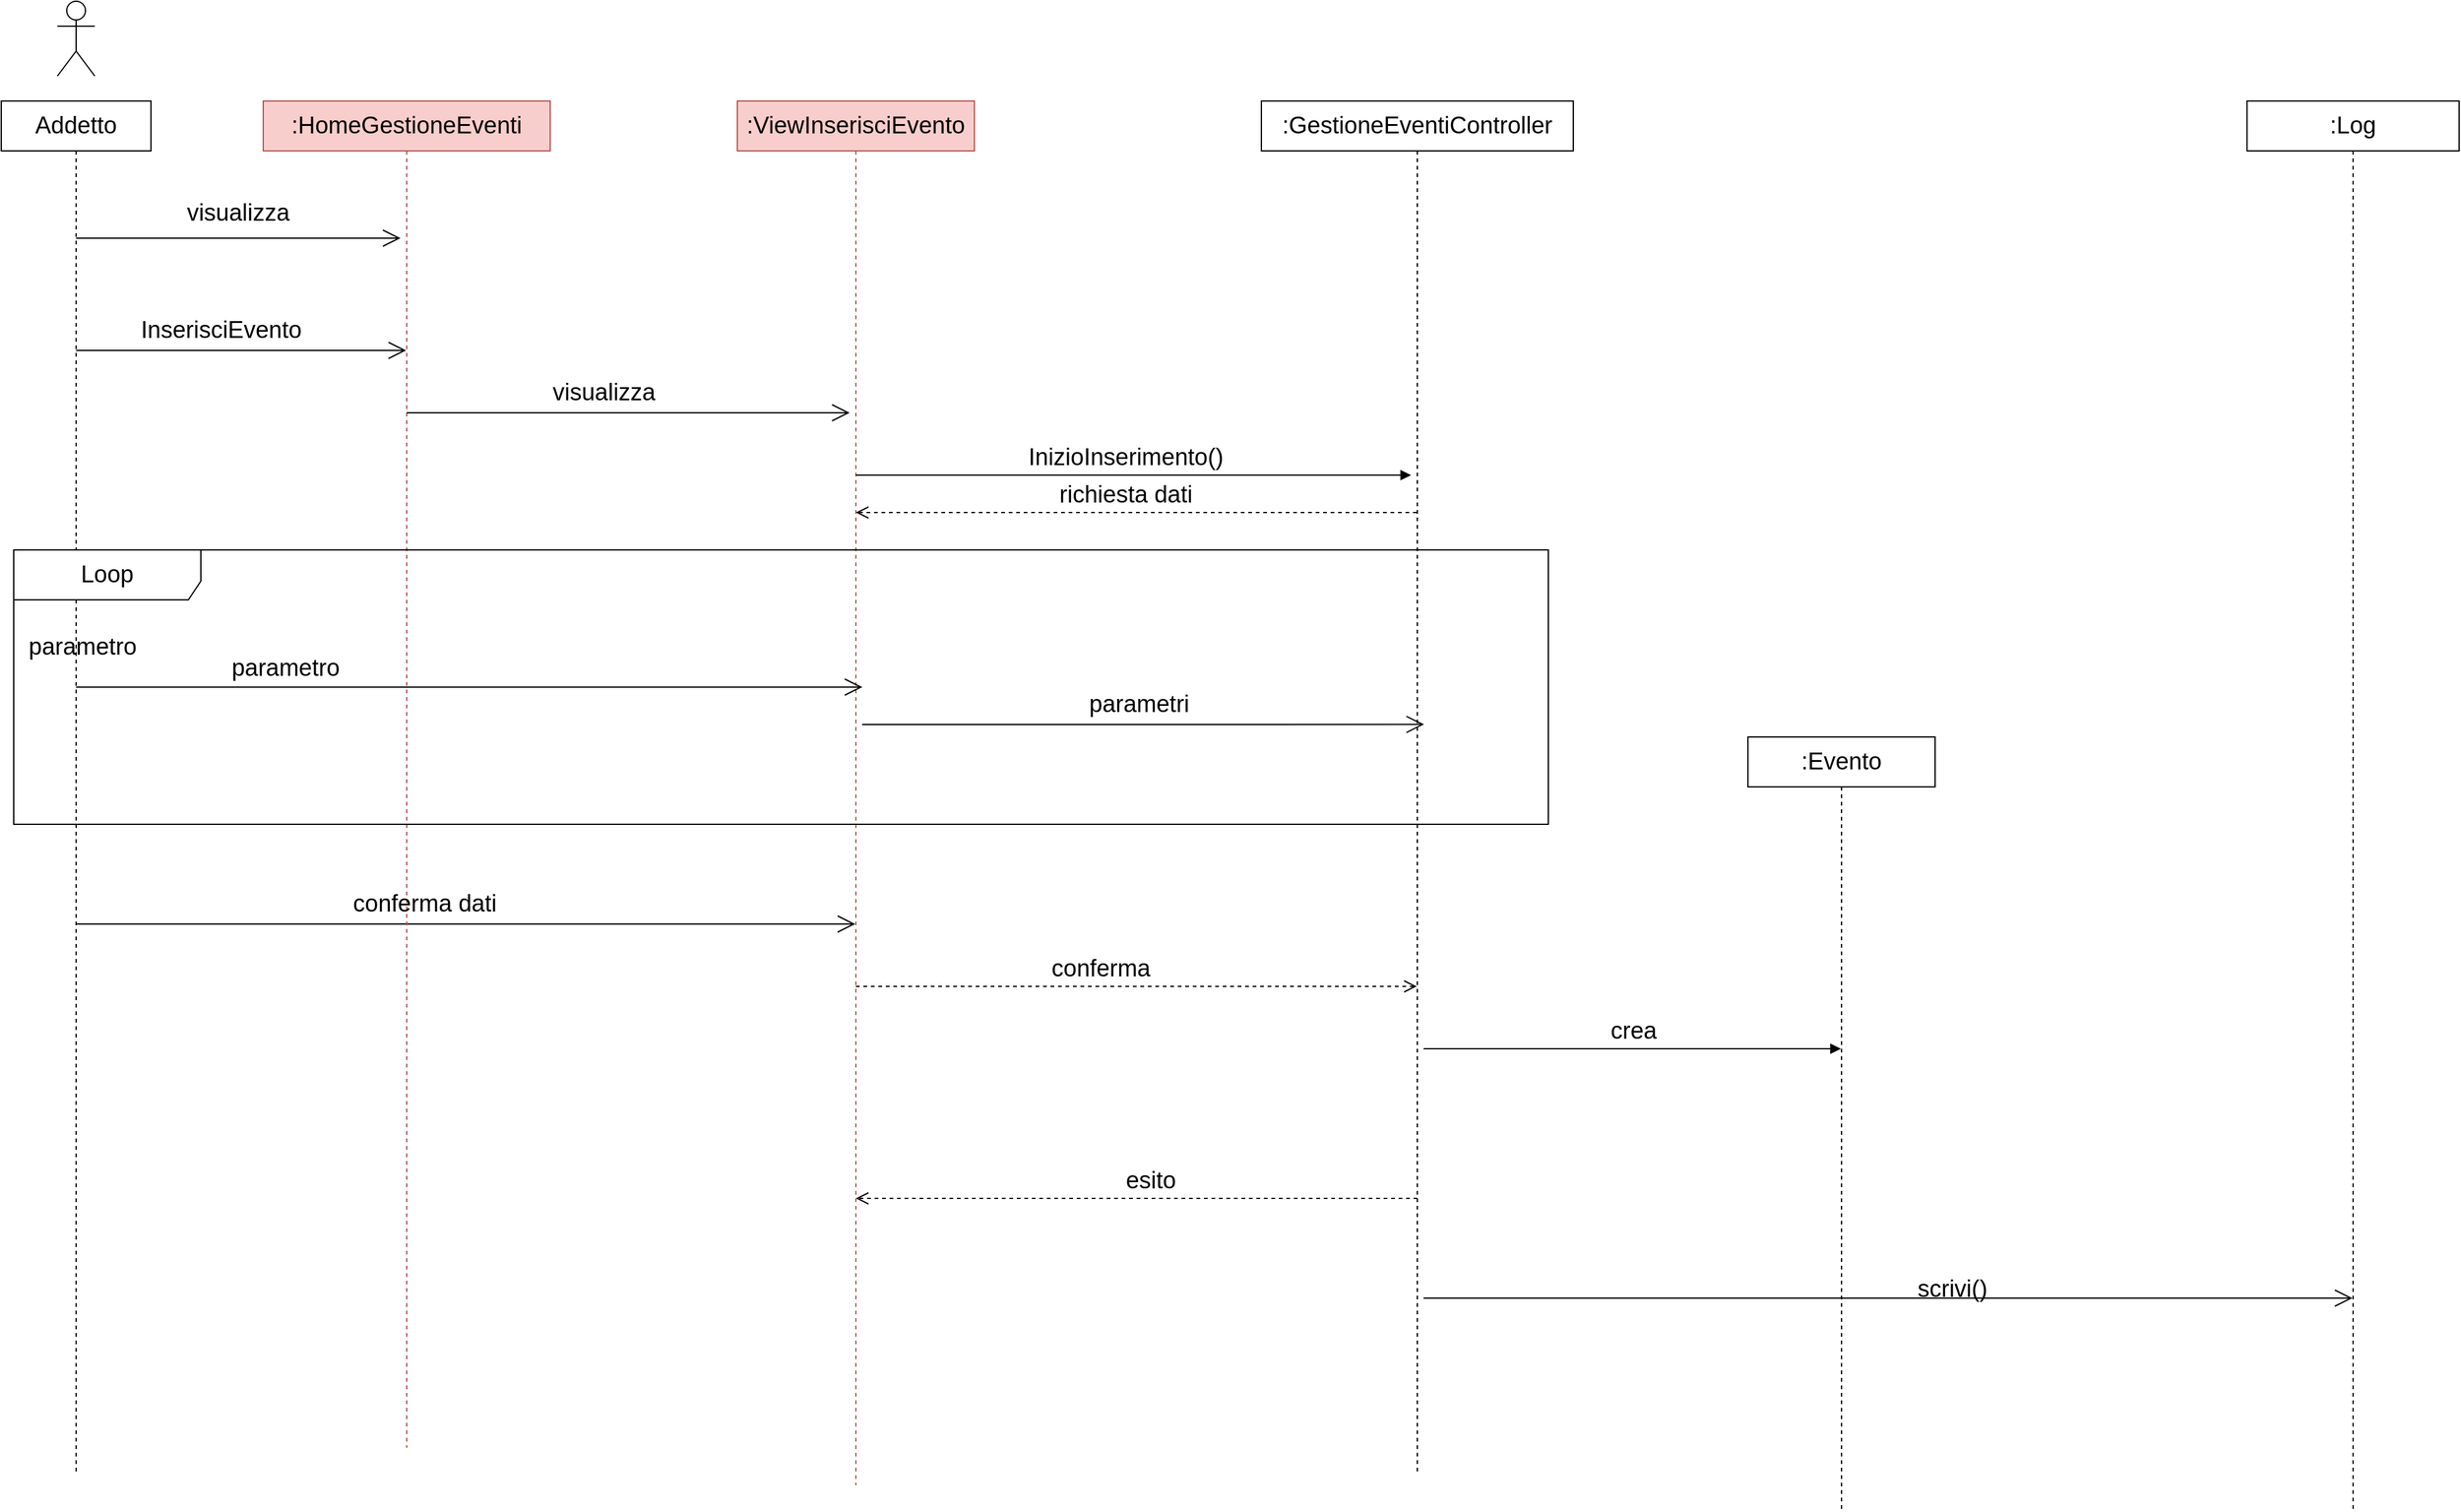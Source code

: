 <mxfile version="10.6.7" type="onedrive"><diagram id="PrD4-_ZvKI80pMaP7OB-" name="Page-1"><mxGraphModel dx="1750" dy="1002" grid="1" gridSize="10" guides="1" tooltips="1" connect="1" arrows="1" fold="1" page="1" pageScale="1" pageWidth="850" pageHeight="1100" math="0" shadow="0"><root><mxCell id="0"/><mxCell id="1" parent="0"/><mxCell id="BK5zYvMTjSyP8n546mtV-1" value="&lt;font style=&quot;font-size: 19px&quot;&gt;Addetto&lt;/font&gt;" style="shape=umlLifeline;perimeter=lifelinePerimeter;whiteSpace=wrap;html=1;container=1;collapsible=0;recursiveResize=0;outlineConnect=0;" parent="1" vertex="1"><mxGeometry x="117" y="375" width="120" height="1100" as="geometry"/></mxCell><mxCell id="BK5zYvMTjSyP8n546mtV-2" value="" style="endArrow=open;endFill=1;endSize=12;html=1;" parent="BK5zYvMTjSyP8n546mtV-1" target="BK5zYvMTjSyP8n546mtV-4" edge="1"><mxGeometry width="160" relative="1" as="geometry"><mxPoint x="60" y="660" as="sourcePoint"/><mxPoint x="220" y="660" as="targetPoint"/></mxGeometry></mxCell><mxCell id="BK5zYvMTjSyP8n546mtV-3" value="&lt;font style=&quot;font-size: 19px&quot;&gt;:HomeGestioneEventi&lt;/font&gt;" style="shape=umlLifeline;perimeter=lifelinePerimeter;whiteSpace=wrap;html=1;container=1;collapsible=0;recursiveResize=0;outlineConnect=0;fillColor=#f8cecc;strokeColor=#b85450;" parent="1" vertex="1"><mxGeometry x="327" y="375" width="230" height="1080" as="geometry"/></mxCell><mxCell id="BK5zYvMTjSyP8n546mtV-4" value="&lt;font style=&quot;font-size: 19px&quot;&gt;:ViewInserisciEvento&lt;/font&gt;" style="shape=umlLifeline;perimeter=lifelinePerimeter;whiteSpace=wrap;html=1;container=1;collapsible=0;recursiveResize=0;outlineConnect=0;fillColor=#f8cecc;strokeColor=#b85450;" parent="1" vertex="1"><mxGeometry x="707" y="375" width="190" height="1110" as="geometry"/></mxCell><mxCell id="BK5zYvMTjSyP8n546mtV-5" value="&lt;font style=&quot;font-size: 19px&quot;&gt;:GestioneEventiController&lt;/font&gt;" style="shape=umlLifeline;perimeter=lifelinePerimeter;whiteSpace=wrap;html=1;container=1;collapsible=0;recursiveResize=0;outlineConnect=0;" parent="1" vertex="1"><mxGeometry x="1127" y="375" width="250" height="1100" as="geometry"/></mxCell><mxCell id="BK5zYvMTjSyP8n546mtV-6" value="&lt;font style=&quot;font-size: 19px&quot;&gt;crea&lt;/font&gt;" style="html=1;verticalAlign=bottom;endArrow=block;" parent="BK5zYvMTjSyP8n546mtV-5" target="BK5zYvMTjSyP8n546mtV-8" edge="1"><mxGeometry width="80" relative="1" as="geometry"><mxPoint x="130" y="760" as="sourcePoint"/><mxPoint x="210" y="760" as="targetPoint"/></mxGeometry></mxCell><mxCell id="BK5zYvMTjSyP8n546mtV-7" value="" style="endArrow=open;endFill=1;endSize=12;html=1;" parent="BK5zYvMTjSyP8n546mtV-5" target="BK5zYvMTjSyP8n546mtV-9" edge="1"><mxGeometry width="160" relative="1" as="geometry"><mxPoint x="130" y="960" as="sourcePoint"/><mxPoint x="290" y="960" as="targetPoint"/></mxGeometry></mxCell><mxCell id="BK5zYvMTjSyP8n546mtV-8" value="&lt;font style=&quot;font-size: 19px&quot;&gt;:Evento&lt;/font&gt;" style="shape=umlLifeline;perimeter=lifelinePerimeter;whiteSpace=wrap;html=1;container=1;collapsible=0;recursiveResize=0;outlineConnect=0;" parent="1" vertex="1"><mxGeometry x="1517" y="885" width="150" height="620" as="geometry"/></mxCell><mxCell id="BK5zYvMTjSyP8n546mtV-9" value="&lt;font style=&quot;font-size: 19px&quot;&gt;:Log&lt;/font&gt;" style="shape=umlLifeline;perimeter=lifelinePerimeter;whiteSpace=wrap;html=1;container=1;collapsible=0;recursiveResize=0;outlineConnect=0;" parent="1" vertex="1"><mxGeometry x="1917" y="375" width="170" height="1130" as="geometry"/></mxCell><mxCell id="BK5zYvMTjSyP8n546mtV-10" value="" style="endArrow=open;endFill=1;endSize=12;html=1;" parent="1" source="BK5zYvMTjSyP8n546mtV-1" edge="1"><mxGeometry width="160" relative="1" as="geometry"><mxPoint x="187" y="475" as="sourcePoint"/><mxPoint x="437" y="485" as="targetPoint"/></mxGeometry></mxCell><mxCell id="BK5zYvMTjSyP8n546mtV-11" value="&lt;font style=&quot;font-size: 19px&quot;&gt;visualizza&lt;/font&gt;" style="text;html=1;strokeColor=none;fillColor=none;align=center;verticalAlign=middle;whiteSpace=wrap;rounded=0;" parent="1" vertex="1"><mxGeometry x="287" y="455" width="40" height="20" as="geometry"/></mxCell><mxCell id="BK5zYvMTjSyP8n546mtV-12" value="" style="endArrow=open;endFill=1;endSize=12;html=1;" parent="1" source="BK5zYvMTjSyP8n546mtV-1" target="BK5zYvMTjSyP8n546mtV-3" edge="1"><mxGeometry width="160" relative="1" as="geometry"><mxPoint x="217" y="565" as="sourcePoint"/><mxPoint x="377" y="565" as="targetPoint"/><Array as="points"><mxPoint x="397" y="575"/></Array></mxGeometry></mxCell><mxCell id="BK5zYvMTjSyP8n546mtV-13" value="&lt;font style=&quot;font-size: 19px&quot;&gt;InserisciEvento&lt;/font&gt;" style="text;html=1;resizable=0;points=[];autosize=1;align=left;verticalAlign=top;spacingTop=-4;" parent="1" vertex="1"><mxGeometry x="227" y="545" width="140" height="20" as="geometry"/></mxCell><mxCell id="BK5zYvMTjSyP8n546mtV-14" value="" style="endArrow=open;endFill=1;endSize=12;html=1;" parent="1" edge="1"><mxGeometry width="160" relative="1" as="geometry"><mxPoint x="442" y="625" as="sourcePoint"/><mxPoint x="797" y="625" as="targetPoint"/></mxGeometry></mxCell><mxCell id="BK5zYvMTjSyP8n546mtV-15" value="&lt;font style=&quot;font-size: 19px&quot;&gt;visualizza&lt;/font&gt;" style="text;html=1;resizable=0;points=[];autosize=1;align=left;verticalAlign=top;spacingTop=-4;" parent="1" vertex="1"><mxGeometry x="557" y="595" width="100" height="20" as="geometry"/></mxCell><mxCell id="BK5zYvMTjSyP8n546mtV-16" value="&lt;font style=&quot;font-size: 19px&quot;&gt;InizioInserimento()&lt;/font&gt;" style="html=1;verticalAlign=bottom;endArrow=block;" parent="1" source="BK5zYvMTjSyP8n546mtV-4" edge="1"><mxGeometry x="-0.032" width="80" relative="1" as="geometry"><mxPoint x="947" y="635" as="sourcePoint"/><mxPoint x="1247" y="675" as="targetPoint"/><mxPoint as="offset"/></mxGeometry></mxCell><mxCell id="BK5zYvMTjSyP8n546mtV-17" value="&lt;font style=&quot;font-size: 19px&quot;&gt;richiesta dati&lt;/font&gt;" style="html=1;verticalAlign=bottom;endArrow=open;dashed=1;endSize=8;" parent="1" source="BK5zYvMTjSyP8n546mtV-5" target="BK5zYvMTjSyP8n546mtV-4" edge="1"><mxGeometry x="0.041" relative="1" as="geometry"><mxPoint x="1067" y="715" as="sourcePoint"/><mxPoint x="987" y="715" as="targetPoint"/><Array as="points"><mxPoint x="1197" y="705"/></Array><mxPoint as="offset"/></mxGeometry></mxCell><mxCell id="BK5zYvMTjSyP8n546mtV-18" value="&lt;font style=&quot;font-size: 19px&quot;&gt;Loop&lt;/font&gt;" style="shape=umlFrame;whiteSpace=wrap;html=1;width=150;height=40;" parent="1" vertex="1"><mxGeometry x="127" y="735" width="1230" height="220" as="geometry"/></mxCell><mxCell id="BK5zYvMTjSyP8n546mtV-19" value="&lt;font style=&quot;font-size: 19px&quot;&gt;parametro&lt;/font&gt;" style="text;html=1;resizable=0;points=[];autosize=1;align=left;verticalAlign=top;spacingTop=-4;" parent="1" vertex="1"><mxGeometry x="137" y="799" width="100" height="20" as="geometry"/></mxCell><mxCell id="BK5zYvMTjSyP8n546mtV-20" value="" style="endArrow=open;endFill=1;endSize=12;html=1;entryX=0.553;entryY=0.5;entryDx=0;entryDy=0;entryPerimeter=0;" parent="1" target="BK5zYvMTjSyP8n546mtV-18" edge="1"><mxGeometry width="160" relative="1" as="geometry"><mxPoint x="177" y="845" as="sourcePoint"/><mxPoint x="337" y="845" as="targetPoint"/></mxGeometry></mxCell><mxCell id="BK5zYvMTjSyP8n546mtV-21" value="&lt;font style=&quot;font-size: 19px&quot;&gt;parametro&lt;/font&gt;" style="text;html=1;strokeColor=none;fillColor=none;align=center;verticalAlign=middle;whiteSpace=wrap;rounded=0;" parent="1" vertex="1"><mxGeometry x="325" y="820" width="40" height="20" as="geometry"/></mxCell><mxCell id="BK5zYvMTjSyP8n546mtV-22" value="" style="endArrow=open;endFill=1;endSize=12;html=1;entryX=0.919;entryY=0.636;entryDx=0;entryDy=0;entryPerimeter=0;" parent="1" target="BK5zYvMTjSyP8n546mtV-18" edge="1"><mxGeometry width="160" relative="1" as="geometry"><mxPoint x="807" y="875" as="sourcePoint"/><mxPoint x="967" y="875" as="targetPoint"/></mxGeometry></mxCell><mxCell id="BK5zYvMTjSyP8n546mtV-23" value="&lt;font style=&quot;font-size: 19px&quot;&gt;parametri&lt;/font&gt;" style="text;html=1;resizable=0;points=[];autosize=1;align=left;verticalAlign=top;spacingTop=-4;" parent="1" vertex="1"><mxGeometry x="987" y="845" width="100" height="20" as="geometry"/></mxCell><mxCell id="BK5zYvMTjSyP8n546mtV-24" value="&lt;font style=&quot;font-size: 19px&quot;&gt;conferma dati&lt;/font&gt;" style="text;html=1;resizable=0;points=[];autosize=1;align=left;verticalAlign=top;spacingTop=-4;" parent="1" vertex="1"><mxGeometry x="397" y="1005" width="130" height="20" as="geometry"/></mxCell><mxCell id="BK5zYvMTjSyP8n546mtV-25" value="&lt;font style=&quot;font-size: 19px&quot;&gt;conferma&lt;/font&gt;" style="html=1;verticalAlign=bottom;endArrow=open;dashed=1;endSize=8;" parent="1" source="BK5zYvMTjSyP8n546mtV-4" target="BK5zYvMTjSyP8n546mtV-5" edge="1"><mxGeometry x="-0.131" relative="1" as="geometry"><mxPoint x="817" y="1095" as="sourcePoint"/><mxPoint x="1007" y="1165" as="targetPoint"/><Array as="points"><mxPoint x="897" y="1085"/></Array><mxPoint as="offset"/></mxGeometry></mxCell><mxCell id="BK5zYvMTjSyP8n546mtV-26" value="&lt;font style=&quot;font-size: 19px&quot;&gt;esito&lt;/font&gt;" style="html=1;verticalAlign=bottom;endArrow=open;dashed=1;endSize=8;" parent="1" target="BK5zYvMTjSyP8n546mtV-4" edge="1"><mxGeometry x="-0.046" relative="1" as="geometry"><mxPoint x="1252" y="1255" as="sourcePoint"/><mxPoint x="1172" y="1255" as="targetPoint"/><mxPoint as="offset"/></mxGeometry></mxCell><mxCell id="BK5zYvMTjSyP8n546mtV-27" value="&lt;font style=&quot;font-size: 19px&quot;&gt;scrivi()&lt;/font&gt;" style="text;html=1;resizable=0;points=[];autosize=1;align=left;verticalAlign=top;spacingTop=-4;" parent="1" vertex="1"><mxGeometry x="1651" y="1314" width="70" height="20" as="geometry"/></mxCell><mxCell id="BK5zYvMTjSyP8n546mtV-28" value="" style="shape=umlActor;verticalLabelPosition=bottom;labelBackgroundColor=#ffffff;verticalAlign=top;html=1;" parent="1" vertex="1"><mxGeometry x="162" y="295" width="30" height="60" as="geometry"/></mxCell></root></mxGraphModel></diagram><diagram name="InserisciEventoProgettazione" id="Zj2_5M7di0dRUdXLuVvs"><mxGraphModel dx="1750" dy="1002" grid="1" gridSize="10" guides="1" tooltips="1" connect="1" arrows="1" fold="1" page="1" pageScale="1" pageWidth="1100" pageHeight="850" math="0" shadow="0"><root><mxCell id="y69JcYW-gm7H7_Zs4ics-0"/><mxCell id="y69JcYW-gm7H7_Zs4ics-1" parent="y69JcYW-gm7H7_Zs4ics-0"/><mxCell id="y69JcYW-gm7H7_Zs4ics-2" value="&lt;font style=&quot;font-size: 19px&quot;&gt;Addetto&lt;/font&gt;" style="shape=umlLifeline;perimeter=lifelinePerimeter;whiteSpace=wrap;html=1;container=1;collapsible=0;recursiveResize=0;outlineConnect=0;" parent="y69JcYW-gm7H7_Zs4ics-1" vertex="1"><mxGeometry x="40" y="80" width="120" height="1100" as="geometry"/></mxCell><mxCell id="y69JcYW-gm7H7_Zs4ics-3" value="" style="endArrow=open;endFill=1;endSize=12;html=1;" parent="y69JcYW-gm7H7_Zs4ics-2" target="y69JcYW-gm7H7_Zs4ics-5" edge="1"><mxGeometry width="160" relative="1" as="geometry"><mxPoint x="60" y="660" as="sourcePoint"/><mxPoint x="220" y="660" as="targetPoint"/></mxGeometry></mxCell><mxCell id="y69JcYW-gm7H7_Zs4ics-4" value="&lt;font style=&quot;font-size: 19px&quot;&gt;:HomeGestioneEventi&lt;/font&gt;" style="shape=umlLifeline;perimeter=lifelinePerimeter;whiteSpace=wrap;html=1;container=1;collapsible=0;recursiveResize=0;outlineConnect=0;" parent="y69JcYW-gm7H7_Zs4ics-1" vertex="1"><mxGeometry x="250" y="80" width="230" height="1080" as="geometry"/></mxCell><mxCell id="y69JcYW-gm7H7_Zs4ics-5" value=":&lt;font style=&quot;font-size: 19px&quot;&gt;ViewInserisciEvento&lt;/font&gt;" style="shape=umlLifeline;perimeter=lifelinePerimeter;whiteSpace=wrap;html=1;container=1;collapsible=0;recursiveResize=0;outlineConnect=0;" parent="y69JcYW-gm7H7_Zs4ics-1" vertex="1"><mxGeometry x="630" y="80" width="190" height="1110" as="geometry"/></mxCell><mxCell id="y69JcYW-gm7H7_Zs4ics-6" value="&lt;font style=&quot;font-size: 19px&quot;&gt;:GestioneEventoController&lt;/font&gt;" style="shape=umlLifeline;perimeter=lifelinePerimeter;whiteSpace=wrap;html=1;container=1;collapsible=0;recursiveResize=0;outlineConnect=0;" parent="y69JcYW-gm7H7_Zs4ics-1" vertex="1"><mxGeometry x="1050" y="80" width="250" height="1100" as="geometry"/></mxCell><mxCell id="y69JcYW-gm7H7_Zs4ics-7" value="crea" style="html=1;verticalAlign=bottom;endArrow=block;" parent="y69JcYW-gm7H7_Zs4ics-6" target="y69JcYW-gm7H7_Zs4ics-9" edge="1"><mxGeometry width="80" relative="1" as="geometry"><mxPoint x="130" y="760" as="sourcePoint"/><mxPoint x="210" y="760" as="targetPoint"/></mxGeometry></mxCell><mxCell id="oHx-BuZp3JfFCx_PTS7v-13" value="" style="endArrow=open;endFill=1;endSize=12;html=1;" parent="y69JcYW-gm7H7_Zs4ics-6" target="oHx-BuZp3JfFCx_PTS7v-12" edge="1"><mxGeometry width="160" relative="1" as="geometry"><mxPoint x="130" y="940" as="sourcePoint"/><mxPoint x="1310" y="940" as="targetPoint"/><Array as="points"><mxPoint x="210" y="940"/></Array></mxGeometry></mxCell><mxCell id="y69JcYW-gm7H7_Zs4ics-9" value="&lt;font style=&quot;font-size: 19px&quot;&gt;:Evento&lt;/font&gt;" style="shape=umlLifeline;perimeter=lifelinePerimeter;whiteSpace=wrap;html=1;container=1;collapsible=0;recursiveResize=0;outlineConnect=0;" parent="y69JcYW-gm7H7_Zs4ics-1" vertex="1"><mxGeometry x="1440" y="590" width="150" height="620" as="geometry"/></mxCell><mxCell id="y69JcYW-gm7H7_Zs4ics-10" value="&lt;font style=&quot;font-size: 19px&quot;&gt;:Log&lt;/font&gt;" style="shape=umlLifeline;perimeter=lifelinePerimeter;whiteSpace=wrap;html=1;container=1;collapsible=0;recursiveResize=0;outlineConnect=0;" parent="y69JcYW-gm7H7_Zs4ics-1" vertex="1"><mxGeometry x="1840" y="80" width="170" height="1130" as="geometry"/></mxCell><mxCell id="y69JcYW-gm7H7_Zs4ics-11" value="" style="endArrow=open;endFill=1;endSize=12;html=1;" parent="y69JcYW-gm7H7_Zs4ics-1" source="y69JcYW-gm7H7_Zs4ics-2" edge="1"><mxGeometry width="160" relative="1" as="geometry"><mxPoint x="110" y="180" as="sourcePoint"/><mxPoint x="360" y="190" as="targetPoint"/></mxGeometry></mxCell><mxCell id="y69JcYW-gm7H7_Zs4ics-12" value="&lt;font style=&quot;font-size: 19px&quot;&gt;visualizza&lt;/font&gt;" style="text;html=1;strokeColor=none;fillColor=none;align=center;verticalAlign=middle;whiteSpace=wrap;rounded=0;" parent="y69JcYW-gm7H7_Zs4ics-1" vertex="1"><mxGeometry x="210" y="160" width="40" height="20" as="geometry"/></mxCell><mxCell id="y69JcYW-gm7H7_Zs4ics-13" value="" style="endArrow=open;endFill=1;endSize=12;html=1;" parent="y69JcYW-gm7H7_Zs4ics-1" source="y69JcYW-gm7H7_Zs4ics-2" target="y69JcYW-gm7H7_Zs4ics-4" edge="1"><mxGeometry width="160" relative="1" as="geometry"><mxPoint x="140" y="270" as="sourcePoint"/><mxPoint x="300" y="270" as="targetPoint"/><Array as="points"><mxPoint x="320" y="280"/></Array></mxGeometry></mxCell><mxCell id="y69JcYW-gm7H7_Zs4ics-14" value="&lt;font style=&quot;font-size: 19px&quot;&gt;InserisciEvento&lt;/font&gt;" style="text;html=1;resizable=0;points=[];autosize=1;align=left;verticalAlign=top;spacingTop=-4;" parent="y69JcYW-gm7H7_Zs4ics-1" vertex="1"><mxGeometry x="150" y="250" width="140" height="20" as="geometry"/></mxCell><mxCell id="y69JcYW-gm7H7_Zs4ics-15" value="" style="endArrow=open;endFill=1;endSize=12;html=1;" parent="y69JcYW-gm7H7_Zs4ics-1" edge="1"><mxGeometry width="160" relative="1" as="geometry"><mxPoint x="365" y="330" as="sourcePoint"/><mxPoint x="720" y="330" as="targetPoint"/></mxGeometry></mxCell><mxCell id="y69JcYW-gm7H7_Zs4ics-16" value="&lt;font style=&quot;font-size: 19px&quot;&gt;visualizza&lt;/font&gt;" style="text;html=1;resizable=0;points=[];autosize=1;align=left;verticalAlign=top;spacingTop=-4;" parent="y69JcYW-gm7H7_Zs4ics-1" vertex="1"><mxGeometry x="480" y="300" width="100" height="20" as="geometry"/></mxCell><mxCell id="y69JcYW-gm7H7_Zs4ics-17" value="&lt;font style=&quot;font-size: 19px&quot;&gt;InizioInserimento()&lt;/font&gt;" style="html=1;verticalAlign=bottom;endArrow=block;" parent="y69JcYW-gm7H7_Zs4ics-1" source="y69JcYW-gm7H7_Zs4ics-5" edge="1"><mxGeometry x="-0.032" width="80" relative="1" as="geometry"><mxPoint x="870" y="340" as="sourcePoint"/><mxPoint x="1170" y="380" as="targetPoint"/><mxPoint as="offset"/></mxGeometry></mxCell><mxCell id="y69JcYW-gm7H7_Zs4ics-18" value="&lt;font style=&quot;font-size: 19px&quot;&gt;richiesta dati&lt;/font&gt;" style="html=1;verticalAlign=bottom;endArrow=open;dashed=1;endSize=8;" parent="y69JcYW-gm7H7_Zs4ics-1" source="y69JcYW-gm7H7_Zs4ics-6" target="y69JcYW-gm7H7_Zs4ics-5" edge="1"><mxGeometry x="0.041" relative="1" as="geometry"><mxPoint x="990" y="420" as="sourcePoint"/><mxPoint x="910" y="420" as="targetPoint"/><Array as="points"><mxPoint x="1120" y="410"/></Array><mxPoint as="offset"/></mxGeometry></mxCell><mxCell id="y69JcYW-gm7H7_Zs4ics-19" value="&lt;font style=&quot;font-size: 19px&quot;&gt;Loop&lt;/font&gt;" style="shape=umlFrame;whiteSpace=wrap;html=1;width=150;height=40;" parent="y69JcYW-gm7H7_Zs4ics-1" vertex="1"><mxGeometry x="40" y="440" width="1230" height="220" as="geometry"/></mxCell><mxCell id="y69JcYW-gm7H7_Zs4ics-20" value="&lt;font style=&quot;font-size: 19px&quot;&gt;parametro&lt;/font&gt;" style="text;html=1;resizable=0;points=[];autosize=1;align=left;verticalAlign=top;spacingTop=-4;" parent="y69JcYW-gm7H7_Zs4ics-1" vertex="1"><mxGeometry x="60" y="508" width="100" height="20" as="geometry"/></mxCell><mxCell id="y69JcYW-gm7H7_Zs4ics-21" value="" style="endArrow=open;endFill=1;endSize=12;html=1;entryX=0.553;entryY=0.5;entryDx=0;entryDy=0;entryPerimeter=0;" parent="y69JcYW-gm7H7_Zs4ics-1" target="y69JcYW-gm7H7_Zs4ics-19" edge="1"><mxGeometry width="160" relative="1" as="geometry"><mxPoint x="100" y="550" as="sourcePoint"/><mxPoint x="260" y="550" as="targetPoint"/></mxGeometry></mxCell><mxCell id="y69JcYW-gm7H7_Zs4ics-22" value="&lt;font style=&quot;font-size: 19px&quot;&gt;parametro&lt;/font&gt;" style="text;html=1;strokeColor=none;fillColor=none;align=center;verticalAlign=middle;whiteSpace=wrap;rounded=0;" parent="y69JcYW-gm7H7_Zs4ics-1" vertex="1"><mxGeometry x="248" y="525" width="40" height="20" as="geometry"/></mxCell><mxCell id="y69JcYW-gm7H7_Zs4ics-23" value="" style="endArrow=open;endFill=1;endSize=12;html=1;" parent="y69JcYW-gm7H7_Zs4ics-1" edge="1"><mxGeometry width="160" relative="1" as="geometry"><mxPoint x="730" y="590" as="sourcePoint"/><mxPoint x="1180" y="590" as="targetPoint"/></mxGeometry></mxCell><mxCell id="y69JcYW-gm7H7_Zs4ics-24" value="&lt;font style=&quot;font-size: 19px&quot;&gt;parametri&lt;/font&gt;" style="text;html=1;resizable=0;points=[];autosize=1;align=left;verticalAlign=top;spacingTop=-4;" parent="y69JcYW-gm7H7_Zs4ics-1" vertex="1"><mxGeometry x="910" y="550" width="100" height="20" as="geometry"/></mxCell><mxCell id="y69JcYW-gm7H7_Zs4ics-25" value="&lt;font style=&quot;font-size: 19px&quot;&gt;conferma dati&lt;/font&gt;" style="text;html=1;resizable=0;points=[];autosize=1;align=left;verticalAlign=top;spacingTop=-4;" parent="y69JcYW-gm7H7_Zs4ics-1" vertex="1"><mxGeometry x="320" y="710" width="130" height="20" as="geometry"/></mxCell><mxCell id="y69JcYW-gm7H7_Zs4ics-26" value="&lt;font style=&quot;font-size: 19px&quot;&gt;conferma&lt;/font&gt;" style="html=1;verticalAlign=bottom;endArrow=open;dashed=1;endSize=8;" parent="y69JcYW-gm7H7_Zs4ics-1" source="y69JcYW-gm7H7_Zs4ics-5" target="y69JcYW-gm7H7_Zs4ics-6" edge="1"><mxGeometry x="-0.131" relative="1" as="geometry"><mxPoint x="740" y="800" as="sourcePoint"/><mxPoint x="930" y="870" as="targetPoint"/><Array as="points"><mxPoint x="820" y="790"/></Array><mxPoint as="offset"/></mxGeometry></mxCell><mxCell id="y69JcYW-gm7H7_Zs4ics-27" value="&lt;font style=&quot;font-size: 19px&quot;&gt;esito&lt;/font&gt;" style="html=1;verticalAlign=bottom;endArrow=open;dashed=1;endSize=8;" parent="y69JcYW-gm7H7_Zs4ics-1" target="y69JcYW-gm7H7_Zs4ics-5" edge="1"><mxGeometry x="-0.046" relative="1" as="geometry"><mxPoint x="1175" y="960" as="sourcePoint"/><mxPoint x="1095" y="960" as="targetPoint"/><mxPoint as="offset"/></mxGeometry></mxCell><mxCell id="y69JcYW-gm7H7_Zs4ics-28" value="&lt;font style=&quot;font-size: 19px&quot;&gt;scrivi()&lt;/font&gt;" style="text;html=1;resizable=0;points=[];autosize=1;align=left;verticalAlign=top;spacingTop=-4;" parent="y69JcYW-gm7H7_Zs4ics-1" vertex="1"><mxGeometry x="1555" y="1090" width="70" height="20" as="geometry"/></mxCell><mxCell id="y69JcYW-gm7H7_Zs4ics-29" value="" style="shape=umlActor;verticalLabelPosition=bottom;labelBackgroundColor=#ffffff;verticalAlign=top;html=1;" parent="y69JcYW-gm7H7_Zs4ics-1" vertex="1"><mxGeometry x="85" width="30" height="60" as="geometry"/></mxCell><mxCell id="oHx-BuZp3JfFCx_PTS7v-4" value="&lt;font style=&quot;font-size: 18px&quot;&gt;valida input&lt;/font&gt;" style="edgeStyle=orthogonalEdgeStyle;html=1;align=left;spacingLeft=2;endArrow=block;rounded=0;" parent="y69JcYW-gm7H7_Zs4ics-1" edge="1"><mxGeometry relative="1" as="geometry"><mxPoint x="725" y="550" as="sourcePoint"/><Array as="points"><mxPoint x="750" y="550"/></Array><mxPoint x="730" y="580" as="targetPoint"/></mxGeometry></mxCell><mxCell id="oHx-BuZp3JfFCx_PTS7v-8" value="&lt;font style=&quot;font-size: 18px&quot;&gt;valida input&lt;/font&gt;" style="edgeStyle=orthogonalEdgeStyle;html=1;align=left;spacingLeft=2;endArrow=block;rounded=0;" parent="y69JcYW-gm7H7_Zs4ics-1" edge="1"><mxGeometry relative="1" as="geometry"><mxPoint x="1180" y="590" as="sourcePoint"/><Array as="points"><mxPoint x="1180" y="600"/><mxPoint x="1220" y="600"/><mxPoint x="1220" y="650"/><mxPoint x="1180" y="650"/></Array><mxPoint x="1180" y="650" as="targetPoint"/></mxGeometry></mxCell><mxCell id="oHx-BuZp3JfFCx_PTS7v-12" value="&lt;font style=&quot;font-size: 18px&quot;&gt;:DB&lt;/font&gt;" style="shape=umlLifeline;perimeter=lifelinePerimeter;whiteSpace=wrap;html=1;container=1;collapsible=0;recursiveResize=0;outlineConnect=0;" parent="y69JcYW-gm7H7_Zs4ics-1" vertex="1"><mxGeometry x="2300" y="80" width="100" height="1120" as="geometry"/></mxCell><mxCell id="y69JcYW-gm7H7_Zs4ics-8" value="" style="endArrow=open;endFill=1;endSize=12;html=1;" parent="y69JcYW-gm7H7_Zs4ics-1" source="y69JcYW-gm7H7_Zs4ics-6" target="y69JcYW-gm7H7_Zs4ics-10" edge="1"><mxGeometry width="160" relative="1" as="geometry"><mxPoint x="1180" y="1040" as="sourcePoint"/><mxPoint x="1340" y="1040" as="targetPoint"/><Array as="points"><mxPoint x="1650" y="1120"/></Array></mxGeometry></mxCell><mxCell id="oHx-BuZp3JfFCx_PTS7v-14" value="" style="endArrow=open;endFill=1;endSize=12;html=1;" parent="y69JcYW-gm7H7_Zs4ics-1" source="y69JcYW-gm7H7_Zs4ics-6" target="oHx-BuZp3JfFCx_PTS7v-12" edge="1"><mxGeometry width="160" relative="1" as="geometry"><mxPoint x="1270" y="1060" as="sourcePoint"/><mxPoint x="1430" y="1060" as="targetPoint"/><Array as="points"><mxPoint x="2180" y="1080"/></Array></mxGeometry></mxCell><mxCell id="oHx-BuZp3JfFCx_PTS7v-15" value="&lt;font style=&quot;font-size: 18px&quot;&gt;Connection()&lt;/font&gt;" style="text;html=1;resizable=0;points=[];autosize=1;align=left;verticalAlign=top;spacingTop=-4;" parent="y69JcYW-gm7H7_Zs4ics-1" vertex="1"><mxGeometry x="1647" y="994" width="120" height="20" as="geometry"/></mxCell><mxCell id="oHx-BuZp3JfFCx_PTS7v-16" value="&lt;font style=&quot;font-size: 18px&quot;&gt;inserisci(Evento)&lt;/font&gt;" style="text;html=1;resizable=0;points=[];autosize=1;align=left;verticalAlign=top;spacingTop=-4;" parent="y69JcYW-gm7H7_Zs4ics-1" vertex="1"><mxGeometry x="1664" y="1057" width="150" height="20" as="geometry"/></mxCell></root></mxGraphModel></diagram><diagram name="InserisciAddettoAnalisiDelProblema" id="IRKstCUFm-zdU8L1HWqF"><mxGraphModel dx="1750" dy="2102" grid="1" gridSize="10" guides="1" tooltips="1" connect="1" arrows="1" fold="1" page="1" pageScale="1" pageWidth="850" pageHeight="1100" math="0" shadow="0"><root><mxCell id="m_unAIa1CvXcwtY69pgi-0"/><mxCell id="m_unAIa1CvXcwtY69pgi-1" parent="m_unAIa1CvXcwtY69pgi-0"/><mxCell id="m_unAIa1CvXcwtY69pgi-2" value="&lt;font style=&quot;font-size: 19px&quot;&gt;Amministratore&lt;/font&gt;" style="shape=umlLifeline;perimeter=lifelinePerimeter;whiteSpace=wrap;html=1;container=1;collapsible=0;recursiveResize=0;outlineConnect=0;size=50;" parent="m_unAIa1CvXcwtY69pgi-1" vertex="1"><mxGeometry x="120" y="40" width="140" height="750" as="geometry"/></mxCell><mxCell id="m_unAIa1CvXcwtY69pgi-9" value="&lt;font style=&quot;font-size: 15px&quot;&gt;visualizza&lt;/font&gt;" style="endArrow=open;endFill=1;endSize=6;html=1;" parent="m_unAIa1CvXcwtY69pgi-2" target="m_unAIa1CvXcwtY69pgi-3" edge="1"><mxGeometry width="160" relative="1" as="geometry"><mxPoint x="70" y="110" as="sourcePoint"/><mxPoint x="230" y="110" as="targetPoint"/></mxGeometry></mxCell><mxCell id="m_unAIa1CvXcwtY69pgi-3" value="&lt;font style=&quot;font-size: 19px&quot;&gt;:VIewInserisciAddetto&lt;/font&gt;" style="shape=umlLifeline;perimeter=lifelinePerimeter;whiteSpace=wrap;html=1;container=1;collapsible=0;recursiveResize=0;outlineConnect=0;fillColor=#f8cecc;strokeColor=#b85450;" parent="m_unAIa1CvXcwtY69pgi-1" vertex="1"><mxGeometry x="424" y="40" width="196" height="760" as="geometry"/></mxCell><mxCell id="m_unAIa1CvXcwtY69pgi-6" value=":&lt;font style=&quot;font-size: 19px&quot;&gt;GestioneAddettoController&lt;/font&gt;" style="shape=umlLifeline;perimeter=lifelinePerimeter;whiteSpace=wrap;html=1;container=1;collapsible=0;recursiveResize=0;outlineConnect=0;fillColor=#d5e8d4;strokeColor=#82b366;" parent="m_unAIa1CvXcwtY69pgi-1" vertex="1"><mxGeometry x="740" y="40" width="220" height="730" as="geometry"/></mxCell><mxCell id="m_unAIa1CvXcwtY69pgi-7" value="&lt;font style=&quot;font-size: 19px&quot;&gt;:Addetto&lt;/font&gt;" style="shape=umlLifeline;perimeter=lifelinePerimeter;whiteSpace=wrap;html=1;container=1;collapsible=0;recursiveResize=0;outlineConnect=0;fillColor=#dae8fc;strokeColor=#6c8ebf;" parent="m_unAIa1CvXcwtY69pgi-1" vertex="1"><mxGeometry x="1174" y="210" width="100" height="550" as="geometry"/></mxCell><mxCell id="m_unAIa1CvXcwtY69pgi-8" value="&lt;font style=&quot;font-size: 19px&quot;&gt;:Log&lt;/font&gt;" style="shape=umlLifeline;perimeter=lifelinePerimeter;whiteSpace=wrap;html=1;container=1;collapsible=0;recursiveResize=0;outlineConnect=0;fillColor=#dae8fc;strokeColor=#6c8ebf;" parent="m_unAIa1CvXcwtY69pgi-1" vertex="1"><mxGeometry x="1530" y="40" width="100" height="740" as="geometry"/></mxCell><mxCell id="m_unAIa1CvXcwtY69pgi-11" value="&lt;font style=&quot;font-size: 19px&quot;&gt;alt&lt;/font&gt;" style="shape=umlFrame;whiteSpace=wrap;html=1;width=70;height=40;" parent="m_unAIa1CvXcwtY69pgi-1" vertex="1"><mxGeometry x="470" y="220" width="510" height="410" as="geometry"/></mxCell><mxCell id="m_unAIa1CvXcwtY69pgi-12" value="&lt;font style=&quot;font-size: 19px&quot;&gt;azione=aggiungi&lt;/font&gt;" style="text;html=1;resizable=0;points=[];autosize=1;align=left;verticalAlign=top;spacingTop=-4;" parent="m_unAIa1CvXcwtY69pgi-1" vertex="1"><mxGeometry x="480" y="280" width="150" height="20" as="geometry"/></mxCell><mxCell id="m_unAIa1CvXcwtY69pgi-13" value="&lt;font style=&quot;font-size: 15px&quot;&gt;parametri&lt;/font&gt;" style="endArrow=open;endFill=1;endSize=6;html=1;entryX=0.118;entryY=0.412;entryDx=0;entryDy=0;entryPerimeter=0;" parent="m_unAIa1CvXcwtY69pgi-1" source="m_unAIa1CvXcwtY69pgi-2" target="m_unAIa1CvXcwtY69pgi-11" edge="1"><mxGeometry width="160" relative="1" as="geometry"><mxPoint x="190" y="360" as="sourcePoint"/><mxPoint x="350" y="360" as="targetPoint"/></mxGeometry></mxCell><mxCell id="m_unAIa1CvXcwtY69pgi-15" value="&lt;font style=&quot;font-size: 15px&quot;&gt;inserisciAddetto()&lt;/font&gt;" style="endArrow=open;endFill=1;endSize=6;html=1;entryX=0.745;entryY=0.529;entryDx=0;entryDy=0;entryPerimeter=0;exitX=0.098;exitY=0.53;exitDx=0;exitDy=0;exitPerimeter=0;" parent="m_unAIa1CvXcwtY69pgi-1" edge="1"><mxGeometry width="160" relative="1" as="geometry"><mxPoint x="519.667" y="423.667" as="sourcePoint"/><mxPoint x="849.667" y="423.667" as="targetPoint"/></mxGeometry></mxCell><mxCell id="m_unAIa1CvXcwtY69pgi-21" value="&lt;font style=&quot;font-size: 15px&quot;&gt;creaAddetto()&lt;/font&gt;" style="html=1;verticalAlign=bottom;endArrow=block;exitX=0.745;exitY=0.676;exitDx=0;exitDy=0;exitPerimeter=0;" parent="m_unAIa1CvXcwtY69pgi-1" edge="1"><mxGeometry x="0.071" width="80" relative="1" as="geometry"><mxPoint x="850" y="453.667" as="sourcePoint"/><mxPoint x="1223.5" y="454" as="targetPoint"/><mxPoint as="offset"/><Array as="points"><mxPoint x="940" y="454"/></Array></mxGeometry></mxCell><mxCell id="m_unAIa1CvXcwtY69pgi-22" value="&lt;font style=&quot;font-size: 19px&quot;&gt;azione=rimuovi&lt;/font&gt;" style="text;html=1;resizable=0;points=[];autosize=1;align=left;verticalAlign=top;spacingTop=-4;" parent="m_unAIa1CvXcwtY69pgi-1" vertex="1"><mxGeometry x="480" y="481" width="140" height="20" as="geometry"/></mxCell><mxCell id="m_unAIa1CvXcwtY69pgi-23" value="&lt;font&gt;r&lt;font style=&quot;font-size: 15px&quot;&gt;imuoviAddetto()&lt;/font&gt;&lt;/font&gt;" style="endArrow=open;endFill=1;endSize=6;html=1;entryX=0.745;entryY=0.853;entryDx=0;entryDy=0;entryPerimeter=0;exitX=0.118;exitY=0.853;exitDx=0;exitDy=0;exitPerimeter=0;" parent="m_unAIa1CvXcwtY69pgi-1" source="m_unAIa1CvXcwtY69pgi-11" target="m_unAIa1CvXcwtY69pgi-11" edge="1"><mxGeometry width="160" relative="1" as="geometry"><mxPoint x="600" y="520" as="sourcePoint"/><mxPoint x="760" y="500" as="targetPoint"/></mxGeometry></mxCell><mxCell id="m_unAIa1CvXcwtY69pgi-25" value="&lt;font style=&quot;font-size: 15px&quot;&gt;eliminaAddetto()&lt;/font&gt;" style="endArrow=block;endFill=1;endSize=6;html=1;exitX=0.725;exitY=0.902;exitDx=0;exitDy=0;exitPerimeter=0;" parent="m_unAIa1CvXcwtY69pgi-1" source="m_unAIa1CvXcwtY69pgi-11" target="m_unAIa1CvXcwtY69pgi-7" edge="1"><mxGeometry width="160" relative="1" as="geometry"><mxPoint x="970" y="700" as="sourcePoint"/><mxPoint x="1130" y="700" as="targetPoint"/></mxGeometry></mxCell><mxCell id="m_unAIa1CvXcwtY69pgi-27" value="" style="endArrow=open;endFill=1;endSize=6;html=1;" parent="m_unAIa1CvXcwtY69pgi-1" source="m_unAIa1CvXcwtY69pgi-6" target="m_unAIa1CvXcwtY69pgi-8" edge="1"><mxGeometry width="160" relative="1" as="geometry"><mxPoint x="1070" y="770" as="sourcePoint"/><mxPoint x="1230" y="770" as="targetPoint"/><Array as="points"><mxPoint x="1360" y="700"/></Array></mxGeometry></mxCell><mxCell id="m_unAIa1CvXcwtY69pgi-28" value="&lt;font style=&quot;font-size: 19px&quot;&gt;scrivi()&lt;/font&gt;" style="text;html=1;resizable=0;points=[];autosize=1;align=left;verticalAlign=top;spacingTop=-4;" parent="m_unAIa1CvXcwtY69pgi-1" vertex="1"><mxGeometry x="1240" y="670" width="70" height="20" as="geometry"/></mxCell><mxCell id="a9_D5dO-x1_nYAuq01FV-0" value="" style="shape=umlActor;verticalLabelPosition=bottom;labelBackgroundColor=#ffffff;verticalAlign=top;html=1;" parent="m_unAIa1CvXcwtY69pgi-1" vertex="1"><mxGeometry x="175" y="-31.5" width="30" height="60" as="geometry"/></mxCell><mxCell id="7H_s-TsPv0kXECyNaWqn-0" value="&lt;font style=&quot;font-size: 15px&quot;&gt;azione&lt;/font&gt;" style="endArrow=open;endFill=1;endSize=6;html=1;entryX=0.49;entryY=0.197;entryDx=0;entryDy=0;entryPerimeter=0;" parent="m_unAIa1CvXcwtY69pgi-1" source="m_unAIa1CvXcwtY69pgi-2" target="m_unAIa1CvXcwtY69pgi-3" edge="1"><mxGeometry width="160" relative="1" as="geometry"><mxPoint x="250" y="200" as="sourcePoint"/><mxPoint x="410" y="200" as="targetPoint"/></mxGeometry></mxCell><mxCell id="2ouYy3PR2Qk-gF63NS3V-5" value="" style="endArrow=none;dashed=1;html=1;entryX=0.986;entryY=0.557;entryDx=0;entryDy=0;entryPerimeter=0;" parent="m_unAIa1CvXcwtY69pgi-1" edge="1"><mxGeometry width="50" height="50" relative="1" as="geometry"><mxPoint x="470" y="469" as="sourcePoint"/><mxPoint x="973.333" y="469.333" as="targetPoint"/></mxGeometry></mxCell></root></mxGraphModel></diagram><diagram name="InserisciAddettoProgettazione" id="zDMFBym2ZYasnDkB-7xm"><mxGraphModel dx="1750" dy="2102" grid="1" gridSize="10" guides="1" tooltips="1" connect="1" arrows="1" fold="1" page="1" pageScale="1" pageWidth="850" pageHeight="1100" math="0" shadow="0"><root><mxCell id="LeR4lQQP5LU3dacgKHtZ-0"/><mxCell id="LeR4lQQP5LU3dacgKHtZ-1" parent="LeR4lQQP5LU3dacgKHtZ-0"/><mxCell id="LeR4lQQP5LU3dacgKHtZ-2" value="&lt;font style=&quot;font-size: 19px&quot;&gt;Amministratore&lt;/font&gt;" style="shape=umlLifeline;perimeter=lifelinePerimeter;whiteSpace=wrap;html=1;container=1;collapsible=0;recursiveResize=0;outlineConnect=0;size=50;" parent="LeR4lQQP5LU3dacgKHtZ-1" vertex="1"><mxGeometry x="120" y="40" width="140" height="750" as="geometry"/></mxCell><mxCell id="LeR4lQQP5LU3dacgKHtZ-3" value="" style="endArrow=open;endFill=1;endSize=12;html=1;" parent="LeR4lQQP5LU3dacgKHtZ-2" target="LeR4lQQP5LU3dacgKHtZ-4" edge="1"><mxGeometry width="160" relative="1" as="geometry"><mxPoint x="70" y="110" as="sourcePoint"/><mxPoint x="230" y="110" as="targetPoint"/></mxGeometry></mxCell><mxCell id="LeR4lQQP5LU3dacgKHtZ-4" value="&lt;font style=&quot;font-size: 19px&quot;&gt;:VIewInserisciAddetto&lt;/font&gt;" style="shape=umlLifeline;perimeter=lifelinePerimeter;whiteSpace=wrap;html=1;container=1;collapsible=0;recursiveResize=0;outlineConnect=0;fillColor=#f8cecc;strokeColor=#b85450;" parent="LeR4lQQP5LU3dacgKHtZ-1" vertex="1"><mxGeometry x="424" y="40" width="196" height="760" as="geometry"/></mxCell><mxCell id="LeR4lQQP5LU3dacgKHtZ-5" value=":&lt;font style=&quot;font-size: 19px&quot;&gt;GestioneAddettoController&lt;/font&gt;" style="shape=umlLifeline;perimeter=lifelinePerimeter;whiteSpace=wrap;html=1;container=1;collapsible=0;recursiveResize=0;outlineConnect=0;fillColor=#d5e8d4;strokeColor=#82b366;" parent="LeR4lQQP5LU3dacgKHtZ-1" vertex="1"><mxGeometry x="735" y="40" width="230" height="730" as="geometry"/></mxCell><mxCell id="LeR4lQQP5LU3dacgKHtZ-6" value="&lt;font style=&quot;font-size: 19px&quot;&gt;:Addetto&lt;/font&gt;" style="shape=umlLifeline;perimeter=lifelinePerimeter;whiteSpace=wrap;html=1;container=1;collapsible=0;recursiveResize=0;outlineConnect=0;fillColor=#dae8fc;strokeColor=#6c8ebf;" parent="LeR4lQQP5LU3dacgKHtZ-1" vertex="1"><mxGeometry x="1174" y="210" width="100" height="550" as="geometry"/></mxCell><mxCell id="LeR4lQQP5LU3dacgKHtZ-7" value="&lt;font style=&quot;font-size: 19px&quot;&gt;:Log&lt;/font&gt;" style="shape=umlLifeline;perimeter=lifelinePerimeter;whiteSpace=wrap;html=1;container=1;collapsible=0;recursiveResize=0;outlineConnect=0;fillColor=#dae8fc;strokeColor=#6c8ebf;" parent="LeR4lQQP5LU3dacgKHtZ-1" vertex="1"><mxGeometry x="1530" y="40" width="100" height="740" as="geometry"/></mxCell><mxCell id="LeR4lQQP5LU3dacgKHtZ-8" value="&lt;font style=&quot;font-size: 19px&quot;&gt;visualizza&lt;/font&gt;" style="text;html=1;resizable=0;points=[];autosize=1;align=left;verticalAlign=top;spacingTop=-4;" parent="LeR4lQQP5LU3dacgKHtZ-1" vertex="1"><mxGeometry x="300" y="130" width="100" height="20" as="geometry"/></mxCell><mxCell id="LeR4lQQP5LU3dacgKHtZ-9" value="&lt;font style=&quot;font-size: 19px&quot;&gt;alt&lt;/font&gt;" style="shape=umlFrame;whiteSpace=wrap;html=1;width=70;height=40;" parent="LeR4lQQP5LU3dacgKHtZ-1" vertex="1"><mxGeometry x="470" y="220" width="510" height="410" as="geometry"/></mxCell><mxCell id="LeR4lQQP5LU3dacgKHtZ-10" value="&lt;font style=&quot;font-size: 19px&quot;&gt;azione=aggiungi&lt;/font&gt;" style="text;html=1;resizable=0;points=[];autosize=1;align=left;verticalAlign=top;spacingTop=-4;" parent="LeR4lQQP5LU3dacgKHtZ-1" vertex="1"><mxGeometry x="480" y="280" width="150" height="20" as="geometry"/></mxCell><mxCell id="LeR4lQQP5LU3dacgKHtZ-11" value="" style="endArrow=open;endFill=1;endSize=12;html=1;entryX=0.118;entryY=0.412;entryDx=0;entryDy=0;entryPerimeter=0;" parent="LeR4lQQP5LU3dacgKHtZ-1" source="LeR4lQQP5LU3dacgKHtZ-2" target="LeR4lQQP5LU3dacgKHtZ-9" edge="1"><mxGeometry width="160" relative="1" as="geometry"><mxPoint x="190" y="360" as="sourcePoint"/><mxPoint x="350" y="360" as="targetPoint"/></mxGeometry></mxCell><mxCell id="LeR4lQQP5LU3dacgKHtZ-12" value="&lt;font style=&quot;font-size: 19px&quot;&gt;parametri&lt;/font&gt;" style="text;html=1;resizable=0;points=[];autosize=1;align=left;verticalAlign=top;spacingTop=-4;" parent="LeR4lQQP5LU3dacgKHtZ-1" vertex="1"><mxGeometry x="324" y="360" width="100" height="20" as="geometry"/></mxCell><mxCell id="LeR4lQQP5LU3dacgKHtZ-13" value="" style="endArrow=open;endFill=1;endSize=12;html=1;entryX=0.745;entryY=0.529;entryDx=0;entryDy=0;entryPerimeter=0;exitX=0.098;exitY=0.53;exitDx=0;exitDy=0;exitPerimeter=0;" parent="LeR4lQQP5LU3dacgKHtZ-1" edge="1"><mxGeometry width="160" relative="1" as="geometry"><mxPoint x="520" y="418.667" as="sourcePoint"/><mxPoint x="850" y="418.667" as="targetPoint"/></mxGeometry></mxCell><mxCell id="LeR4lQQP5LU3dacgKHtZ-14" value="&lt;font style=&quot;font-size: 19px&quot;&gt;InserisciAddetto()&lt;/font&gt;" style="text;html=1;resizable=0;points=[];autosize=1;align=left;verticalAlign=top;spacingTop=-4;" parent="LeR4lQQP5LU3dacgKHtZ-1" vertex="1"><mxGeometry x="565" y="394" width="160" height="20" as="geometry"/></mxCell><mxCell id="LeR4lQQP5LU3dacgKHtZ-15" value="crea" style="html=1;verticalAlign=bottom;endArrow=block;exitX=0.745;exitY=0.676;exitDx=0;exitDy=0;exitPerimeter=0;" parent="LeR4lQQP5LU3dacgKHtZ-1" edge="1"><mxGeometry x="0.178" width="80" relative="1" as="geometry"><mxPoint x="850" y="440.667" as="sourcePoint"/><mxPoint x="1223.5" y="440.667" as="targetPoint"/><mxPoint as="offset"/></mxGeometry></mxCell><mxCell id="LeR4lQQP5LU3dacgKHtZ-16" value="&lt;font style=&quot;font-size: 19px&quot;&gt;azione=rimuovi&lt;/font&gt;" style="text;html=1;resizable=0;points=[];autosize=1;align=left;verticalAlign=top;spacingTop=-4;" parent="LeR4lQQP5LU3dacgKHtZ-1" vertex="1"><mxGeometry x="480" y="482" width="140" height="20" as="geometry"/></mxCell><mxCell id="LeR4lQQP5LU3dacgKHtZ-17" value="" style="endArrow=open;endFill=1;endSize=12;html=1;entryX=0.745;entryY=0.853;entryDx=0;entryDy=0;entryPerimeter=0;exitX=0.118;exitY=0.853;exitDx=0;exitDy=0;exitPerimeter=0;" parent="LeR4lQQP5LU3dacgKHtZ-1" source="LeR4lQQP5LU3dacgKHtZ-9" target="LeR4lQQP5LU3dacgKHtZ-9" edge="1"><mxGeometry width="160" relative="1" as="geometry"><mxPoint x="600" y="520" as="sourcePoint"/><mxPoint x="760" y="500" as="targetPoint"/></mxGeometry></mxCell><mxCell id="LeR4lQQP5LU3dacgKHtZ-18" value="&lt;font style=&quot;font-size: 19px&quot;&gt;RimuoviAddetto()&lt;/font&gt;" style="text;html=1;resizable=0;points=[];autosize=1;align=left;verticalAlign=top;spacingTop=-4;" parent="LeR4lQQP5LU3dacgKHtZ-1" vertex="1"><mxGeometry x="550" y="538.5" width="160" height="20" as="geometry"/></mxCell><mxCell id="LeR4lQQP5LU3dacgKHtZ-19" value="" style="endArrow=open;endFill=1;endSize=12;html=1;exitX=0.725;exitY=0.902;exitDx=0;exitDy=0;exitPerimeter=0;" parent="LeR4lQQP5LU3dacgKHtZ-1" source="LeR4lQQP5LU3dacgKHtZ-9" target="LeR4lQQP5LU3dacgKHtZ-6" edge="1"><mxGeometry width="160" relative="1" as="geometry"><mxPoint x="970" y="700" as="sourcePoint"/><mxPoint x="1130" y="700" as="targetPoint"/></mxGeometry></mxCell><mxCell id="LeR4lQQP5LU3dacgKHtZ-20" value="&lt;font style=&quot;font-size: 19px&quot;&gt;elimina(Addetto)&lt;/font&gt;" style="text;html=1;resizable=0;points=[];autosize=1;align=left;verticalAlign=top;spacingTop=-4;" parent="LeR4lQQP5LU3dacgKHtZ-1" vertex="1"><mxGeometry x="980" y="570" width="150" height="20" as="geometry"/></mxCell><mxCell id="LeR4lQQP5LU3dacgKHtZ-21" value="" style="endArrow=open;endFill=1;endSize=12;html=1;" parent="LeR4lQQP5LU3dacgKHtZ-1" source="LeR4lQQP5LU3dacgKHtZ-5" target="LeR4lQQP5LU3dacgKHtZ-7" edge="1"><mxGeometry width="160" relative="1" as="geometry"><mxPoint x="1070" y="770" as="sourcePoint"/><mxPoint x="1230" y="770" as="targetPoint"/><Array as="points"><mxPoint x="1360" y="700"/></Array></mxGeometry></mxCell><mxCell id="LeR4lQQP5LU3dacgKHtZ-22" value="&lt;font style=&quot;font-size: 19px&quot;&gt;scrivi()&lt;/font&gt;" style="text;html=1;resizable=0;points=[];autosize=1;align=left;verticalAlign=top;spacingTop=-4;" parent="LeR4lQQP5LU3dacgKHtZ-1" vertex="1"><mxGeometry x="1240" y="670" width="70" height="20" as="geometry"/></mxCell><mxCell id="LeR4lQQP5LU3dacgKHtZ-23" value="" style="shape=umlActor;verticalLabelPosition=bottom;labelBackgroundColor=#ffffff;verticalAlign=top;html=1;" parent="LeR4lQQP5LU3dacgKHtZ-1" vertex="1"><mxGeometry x="175" y="-31.5" width="30" height="60" as="geometry"/></mxCell><mxCell id="LeR4lQQP5LU3dacgKHtZ-24" value="" style="endArrow=open;endFill=1;endSize=12;html=1;entryX=0.49;entryY=0.197;entryDx=0;entryDy=0;entryPerimeter=0;" parent="LeR4lQQP5LU3dacgKHtZ-1" source="LeR4lQQP5LU3dacgKHtZ-2" target="LeR4lQQP5LU3dacgKHtZ-4" edge="1"><mxGeometry width="160" relative="1" as="geometry"><mxPoint x="250" y="200" as="sourcePoint"/><mxPoint x="410" y="200" as="targetPoint"/></mxGeometry></mxCell><mxCell id="LeR4lQQP5LU3dacgKHtZ-25" value="&lt;font style=&quot;font-size: 19px&quot;&gt;azione&lt;/font&gt;" style="text;html=1;resizable=0;points=[];autosize=1;align=left;verticalAlign=top;spacingTop=-4;" parent="LeR4lQQP5LU3dacgKHtZ-1" vertex="1"><mxGeometry x="330" y="170" width="70" height="20" as="geometry"/></mxCell><mxCell id="LeR4lQQP5LU3dacgKHtZ-26" value="&lt;font style=&quot;font-size: 18px&quot;&gt;:DB&lt;/font&gt;" style="shape=umlLifeline;perimeter=lifelinePerimeter;whiteSpace=wrap;html=1;container=1;collapsible=0;recursiveResize=0;outlineConnect=0;" parent="LeR4lQQP5LU3dacgKHtZ-1" vertex="1"><mxGeometry x="1770" y="40" width="100" height="740" as="geometry"/></mxCell><mxCell id="LeR4lQQP5LU3dacgKHtZ-27" value="" style="endArrow=open;endFill=1;endSize=12;html=1;" parent="LeR4lQQP5LU3dacgKHtZ-1" edge="1"><mxGeometry width="160" relative="1" as="geometry"><mxPoint x="850" y="463" as="sourcePoint"/><mxPoint x="1819.5" y="463" as="targetPoint"/></mxGeometry></mxCell><mxCell id="LeR4lQQP5LU3dacgKHtZ-28" value="&lt;font style=&quot;font-size: 19px&quot;&gt;i&lt;font style=&quot;font-size: 19px&quot;&gt;nserisci(Addetto)&lt;/font&gt;&lt;/font&gt;" style="text;html=1;resizable=0;points=[];autosize=1;align=left;verticalAlign=top;spacingTop=-4;" parent="LeR4lQQP5LU3dacgKHtZ-1" vertex="1"><mxGeometry x="1423" y="430" width="160" height="20" as="geometry"/></mxCell><mxCell id="LeR4lQQP5LU3dacgKHtZ-29" value="" style="endArrow=open;endFill=1;endSize=12;html=1;exitX=0.745;exitY=0.951;exitDx=0;exitDy=0;exitPerimeter=0;" parent="LeR4lQQP5LU3dacgKHtZ-1" source="LeR4lQQP5LU3dacgKHtZ-9" target="LeR4lQQP5LU3dacgKHtZ-26" edge="1"><mxGeometry width="160" relative="1" as="geometry"><mxPoint x="1310" y="610" as="sourcePoint"/><mxPoint x="1470" y="610" as="targetPoint"/></mxGeometry></mxCell><mxCell id="LeR4lQQP5LU3dacgKHtZ-30" value="&lt;font style=&quot;font-size: 19px&quot;&gt;elimina(Addetto)&lt;/font&gt;" style="text;html=1;resizable=0;points=[];autosize=1;align=left;verticalAlign=top;spacingTop=-4;" parent="LeR4lQQP5LU3dacgKHtZ-1" vertex="1"><mxGeometry x="1410" y="583" width="150" height="20" as="geometry"/></mxCell><mxCell id="QA3qBWqybBavUZUUq31P-0" value="" style="endArrow=none;dashed=1;html=1;entryX=0.986;entryY=0.557;entryDx=0;entryDy=0;entryPerimeter=0;" parent="LeR4lQQP5LU3dacgKHtZ-1" edge="1"><mxGeometry width="50" height="50" relative="1" as="geometry"><mxPoint x="470" y="469" as="sourcePoint"/><mxPoint x="973.333" y="469.333" as="targetPoint"/></mxGeometry></mxCell></root></mxGraphModel></diagram><diagram name="InserisciFeedbackAnalisiDelProblema" id="pnaYnNYe1NSTUmOJp1U0"><mxGraphModel dx="1750" dy="2102" grid="1" gridSize="10" guides="1" tooltips="1" connect="1" arrows="1" fold="1" page="1" pageScale="1" pageWidth="850" pageHeight="1100" math="0" shadow="0"><root><mxCell id="UbIOCvLRmROzz4-UYooO-0"/><mxCell id="UbIOCvLRmROzz4-UYooO-1" parent="UbIOCvLRmROzz4-UYooO-0"/><mxCell id="32YIFYir7ofh__JwIEHV-0" value="&lt;font style=&quot;font-size: 19px&quot;&gt;Utente&lt;/font&gt;" style="shape=umlLifeline;perimeter=lifelinePerimeter;whiteSpace=wrap;html=1;container=1;collapsible=0;recursiveResize=0;outlineConnect=0;" parent="UbIOCvLRmROzz4-UYooO-1" vertex="1"><mxGeometry x="20" y="20" width="100" height="380" as="geometry"/></mxCell><mxCell id="sl3PbZfNIQs3EiyMoRhN-0" value="" style="endArrow=open;endFill=1;endSize=12;html=1;" parent="32YIFYir7ofh__JwIEHV-0" target="32YIFYir7ofh__JwIEHV-1" edge="1"><mxGeometry width="160" relative="1" as="geometry"><mxPoint x="50" y="90" as="sourcePoint"/><mxPoint x="210" y="90" as="targetPoint"/></mxGeometry></mxCell><mxCell id="sl3PbZfNIQs3EiyMoRhN-1" value="" style="endArrow=open;endFill=1;endSize=12;html=1;" parent="32YIFYir7ofh__JwIEHV-0" target="32YIFYir7ofh__JwIEHV-1" edge="1"><mxGeometry width="160" relative="1" as="geometry"><mxPoint x="50" y="140" as="sourcePoint"/><mxPoint x="210" y="140" as="targetPoint"/></mxGeometry></mxCell><mxCell id="32YIFYir7ofh__JwIEHV-1" value="&lt;font style=&quot;font-size: 19px&quot;&gt;:ViewUtente&lt;/font&gt;" style="shape=umlLifeline;perimeter=lifelinePerimeter;whiteSpace=wrap;html=1;container=1;collapsible=0;recursiveResize=0;outlineConnect=0;" parent="UbIOCvLRmROzz4-UYooO-1" vertex="1"><mxGeometry x="295" y="20" width="195" height="380" as="geometry"/></mxCell><mxCell id="32YIFYir7ofh__JwIEHV-2" value="&lt;font style=&quot;font-size: 19px&quot;&gt;:ViewFeedback&lt;/font&gt;" style="shape=umlLifeline;perimeter=lifelinePerimeter;whiteSpace=wrap;html=1;container=1;collapsible=0;recursiveResize=0;outlineConnect=0;" parent="UbIOCvLRmROzz4-UYooO-1" vertex="1"><mxGeometry x="630" y="20" width="150" height="370" as="geometry"/></mxCell><mxCell id="sl3PbZfNIQs3EiyMoRhN-9" value="verificaCodice()" style="html=1;verticalAlign=bottom;endArrow=block;" parent="32YIFYir7ofh__JwIEHV-2" target="32YIFYir7ofh__JwIEHV-3" edge="1"><mxGeometry x="-0.198" y="10" width="80" relative="1" as="geometry"><mxPoint x="80" y="270" as="sourcePoint"/><mxPoint x="200" y="270" as="targetPoint"/><mxPoint as="offset"/></mxGeometry></mxCell><mxCell id="32YIFYir7ofh__JwIEHV-3" value="&lt;font style=&quot;font-size: 19px&quot;&gt;:GestioneFeedback&lt;/font&gt;" style="shape=umlLifeline;perimeter=lifelinePerimeter;whiteSpace=wrap;html=1;container=1;collapsible=0;recursiveResize=0;outlineConnect=0;" parent="UbIOCvLRmROzz4-UYooO-1" vertex="1"><mxGeometry x="870" y="20" width="180" height="390" as="geometry"/></mxCell><mxCell id="sl3PbZfNIQs3EiyMoRhN-10" value="" style="endArrow=open;endFill=1;endSize=12;html=1;" parent="32YIFYir7ofh__JwIEHV-3" edge="1"><mxGeometry width="160" relative="1" as="geometry"><mxPoint x="90" y="300" as="sourcePoint"/><mxPoint x="350" y="300" as="targetPoint"/></mxGeometry></mxCell><mxCell id="32YIFYir7ofh__JwIEHV-5" value="&lt;font style=&quot;font-size: 19px&quot;&gt;:Utente&lt;/font&gt;" style="shape=umlLifeline;perimeter=lifelinePerimeter;whiteSpace=wrap;html=1;container=1;collapsible=0;recursiveResize=0;outlineConnect=0;" parent="UbIOCvLRmROzz4-UYooO-1" vertex="1"><mxGeometry x="1175" y="140" width="100" height="300" as="geometry"/></mxCell><mxCell id="32YIFYir7ofh__JwIEHV-6" value="&lt;font style=&quot;font-size: 19px&quot;&gt;:Log&lt;/font&gt;" style="shape=umlLifeline;perimeter=lifelinePerimeter;whiteSpace=wrap;html=1;container=1;collapsible=0;recursiveResize=0;outlineConnect=0;" parent="UbIOCvLRmROzz4-UYooO-1" vertex="1"><mxGeometry x="1420" y="30" width="100" height="410" as="geometry"/></mxCell><mxCell id="sl3PbZfNIQs3EiyMoRhN-2" value="&lt;font style=&quot;font-size: 19px&quot;&gt;visualizza&lt;/font&gt;" style="text;html=1;resizable=0;points=[];autosize=1;align=left;verticalAlign=top;spacingTop=-4;" parent="UbIOCvLRmROzz4-UYooO-1" vertex="1"><mxGeometry x="170" y="90" width="100" height="20" as="geometry"/></mxCell><mxCell id="sl3PbZfNIQs3EiyMoRhN-3" value="&lt;font style=&quot;font-size: 19px&quot;&gt;lascia feedback&lt;/font&gt;" style="text;html=1;resizable=0;points=[];autosize=1;align=left;verticalAlign=top;spacingTop=-4;" parent="UbIOCvLRmROzz4-UYooO-1" vertex="1"><mxGeometry x="150" y="140" width="150" height="20" as="geometry"/></mxCell><mxCell id="sl3PbZfNIQs3EiyMoRhN-4" value="" style="endArrow=open;endFill=1;endSize=12;html=1;" parent="UbIOCvLRmROzz4-UYooO-1" target="32YIFYir7ofh__JwIEHV-2" edge="1"><mxGeometry width="160" relative="1" as="geometry"><mxPoint x="392.5" y="200" as="sourcePoint"/><mxPoint x="552.5" y="200" as="targetPoint"/></mxGeometry></mxCell><mxCell id="sl3PbZfNIQs3EiyMoRhN-5" value="&lt;font style=&quot;font-size: 19px&quot;&gt;visualizza&lt;/font&gt;" style="text;html=1;resizable=0;points=[];autosize=1;align=left;verticalAlign=top;spacingTop=-4;" parent="UbIOCvLRmROzz4-UYooO-1" vertex="1"><mxGeometry x="493" y="170" width="100" height="20" as="geometry"/></mxCell><mxCell id="sl3PbZfNIQs3EiyMoRhN-6" value="" style="endArrow=open;endFill=1;endSize=12;html=1;" parent="UbIOCvLRmROzz4-UYooO-1" source="32YIFYir7ofh__JwIEHV-0" target="32YIFYir7ofh__JwIEHV-2" edge="1"><mxGeometry width="160" relative="1" as="geometry"><mxPoint x="180" y="460" as="sourcePoint"/><mxPoint x="340" y="460" as="targetPoint"/><Array as="points"><mxPoint x="190" y="250"/></Array></mxGeometry></mxCell><mxCell id="sl3PbZfNIQs3EiyMoRhN-8" value="parametri" style="text;html=1;resizable=0;points=[];autosize=1;align=left;verticalAlign=top;spacingTop=-4;" parent="UbIOCvLRmROzz4-UYooO-1" vertex="1"><mxGeometry x="430" y="228" width="70" height="20" as="geometry"/></mxCell><mxCell id="sl3PbZfNIQs3EiyMoRhN-11" value="&lt;font style=&quot;font-size: 19px&quot;&gt;incrementaPunti()&lt;/font&gt;" style="text;html=1;resizable=0;points=[];autosize=1;align=left;verticalAlign=top;spacingTop=-4;" parent="UbIOCvLRmROzz4-UYooO-1" vertex="1"><mxGeometry x="1005" y="290" width="170" height="20" as="geometry"/></mxCell><mxCell id="sl3PbZfNIQs3EiyMoRhN-12" value="" style="endArrow=open;endFill=1;endSize=12;html=1;entryX=0.5;entryY=0.878;entryDx=0;entryDy=0;entryPerimeter=0;" parent="UbIOCvLRmROzz4-UYooO-1" source="32YIFYir7ofh__JwIEHV-3" target="32YIFYir7ofh__JwIEHV-6" edge="1"><mxGeometry width="160" relative="1" as="geometry"><mxPoint x="960" y="380" as="sourcePoint"/><mxPoint x="1120" y="380" as="targetPoint"/></mxGeometry></mxCell><mxCell id="sl3PbZfNIQs3EiyMoRhN-13" value="&lt;font style=&quot;font-size: 19px&quot;&gt;scrivi()&lt;/font&gt;" style="text;html=1;resizable=0;points=[];autosize=1;align=left;verticalAlign=top;spacingTop=-4;" parent="UbIOCvLRmROzz4-UYooO-1" vertex="1"><mxGeometry x="1131" y="370" width="70" height="20" as="geometry"/></mxCell><mxCell id="ZDEDXbcTJ_WZbBtLD_TA-0" value="" style="shape=umlActor;verticalLabelPosition=bottom;labelBackgroundColor=#ffffff;verticalAlign=top;html=1;" parent="UbIOCvLRmROzz4-UYooO-1" vertex="1"><mxGeometry x="60" y="-50" width="30" height="60" as="geometry"/></mxCell></root></mxGraphModel></diagram><diagram name="InserisciFeedbackProgettazione" id="1pFaYHo89-ZqItldn70R"><mxGraphModel dx="1750" dy="2102" grid="1" gridSize="10" guides="1" tooltips="1" connect="1" arrows="1" fold="1" page="1" pageScale="1" pageWidth="850" pageHeight="1100" math="0" shadow="0"><root><mxCell id="jkUPekFKUyK-jJGdP_TF-0"/><mxCell id="jkUPekFKUyK-jJGdP_TF-1" parent="jkUPekFKUyK-jJGdP_TF-0"/><mxCell id="jkUPekFKUyK-jJGdP_TF-2" value="&lt;font style=&quot;font-size: 19px&quot;&gt;Utente&lt;/font&gt;" style="shape=umlLifeline;perimeter=lifelinePerimeter;whiteSpace=wrap;html=1;container=1;collapsible=0;recursiveResize=0;outlineConnect=0;" parent="jkUPekFKUyK-jJGdP_TF-1" vertex="1"><mxGeometry x="20" y="20" width="100" height="380" as="geometry"/></mxCell><mxCell id="jkUPekFKUyK-jJGdP_TF-3" value="" style="endArrow=open;endFill=1;endSize=12;html=1;" parent="jkUPekFKUyK-jJGdP_TF-2" target="jkUPekFKUyK-jJGdP_TF-5" edge="1"><mxGeometry width="160" relative="1" as="geometry"><mxPoint x="50" y="90" as="sourcePoint"/><mxPoint x="210" y="90" as="targetPoint"/></mxGeometry></mxCell><mxCell id="jkUPekFKUyK-jJGdP_TF-4" value="" style="endArrow=open;endFill=1;endSize=12;html=1;" parent="jkUPekFKUyK-jJGdP_TF-2" target="jkUPekFKUyK-jJGdP_TF-5" edge="1"><mxGeometry width="160" relative="1" as="geometry"><mxPoint x="50" y="140" as="sourcePoint"/><mxPoint x="210" y="140" as="targetPoint"/></mxGeometry></mxCell><mxCell id="jkUPekFKUyK-jJGdP_TF-5" value="&lt;font style=&quot;font-size: 19px&quot;&gt;:ViewUtente&lt;/font&gt;" style="shape=umlLifeline;perimeter=lifelinePerimeter;whiteSpace=wrap;html=1;container=1;collapsible=0;recursiveResize=0;outlineConnect=0;fillColor=#f8cecc;strokeColor=#b85450;" parent="jkUPekFKUyK-jJGdP_TF-1" vertex="1"><mxGeometry x="295" y="20" width="195" height="380" as="geometry"/></mxCell><mxCell id="jkUPekFKUyK-jJGdP_TF-6" value="&lt;font style=&quot;font-size: 19px&quot;&gt;:ViewFeedback&lt;/font&gt;" style="shape=umlLifeline;perimeter=lifelinePerimeter;whiteSpace=wrap;html=1;container=1;collapsible=0;recursiveResize=0;outlineConnect=0;fillColor=#f8cecc;strokeColor=#b85450;" parent="jkUPekFKUyK-jJGdP_TF-1" vertex="1"><mxGeometry x="630" y="20" width="150" height="370" as="geometry"/></mxCell><mxCell id="jkUPekFKUyK-jJGdP_TF-8" value="&lt;font style=&quot;font-size: 19px&quot;&gt;:GestioneFeedback&lt;/font&gt;" style="shape=umlLifeline;perimeter=lifelinePerimeter;whiteSpace=wrap;html=1;container=1;collapsible=0;recursiveResize=0;outlineConnect=0;fillColor=#d5e8d4;strokeColor=#82b366;" parent="jkUPekFKUyK-jJGdP_TF-1" vertex="1"><mxGeometry x="870" y="20" width="180" height="390" as="geometry"/></mxCell><mxCell id="jkUPekFKUyK-jJGdP_TF-9" value="" style="endArrow=open;endFill=1;endSize=12;html=1;" parent="jkUPekFKUyK-jJGdP_TF-8" edge="1"><mxGeometry width="160" relative="1" as="geometry"><mxPoint x="90" y="300" as="sourcePoint"/><mxPoint x="350" y="300" as="targetPoint"/></mxGeometry></mxCell><mxCell id="kziMLFHGQaHaiegO_2At-10" value="&lt;font style=&quot;font-size: 17px&quot;&gt;verificaCodice(String,Evento)&lt;/font&gt;" style="edgeStyle=orthogonalEdgeStyle;html=1;align=left;spacingLeft=2;endArrow=block;rounded=0;entryX=1;entryY=0;" parent="jkUPekFKUyK-jJGdP_TF-8" edge="1"><mxGeometry relative="1" as="geometry"><mxPoint x="90" y="270" as="sourcePoint"/><Array as="points"><mxPoint x="90" y="240"/><mxPoint x="115" y="240"/><mxPoint x="115" y="290"/></Array><mxPoint x="95.143" y="290.143" as="targetPoint"/></mxGeometry></mxCell><mxCell id="kziMLFHGQaHaiegO_2At-12" value="" style="endArrow=open;endFill=1;endSize=12;html=1;" parent="jkUPekFKUyK-jJGdP_TF-8" target="kziMLFHGQaHaiegO_2At-11" edge="1"><mxGeometry width="160" relative="1" as="geometry"><mxPoint x="90" y="330" as="sourcePoint"/><mxPoint x="250" y="330" as="targetPoint"/></mxGeometry></mxCell><mxCell id="jkUPekFKUyK-jJGdP_TF-10" value="&lt;font style=&quot;font-size: 19px&quot;&gt;:Utente&lt;/font&gt;" style="shape=umlLifeline;perimeter=lifelinePerimeter;whiteSpace=wrap;html=1;container=1;collapsible=0;recursiveResize=0;outlineConnect=0;fillColor=#dae8fc;strokeColor=#6c8ebf;" parent="jkUPekFKUyK-jJGdP_TF-1" vertex="1"><mxGeometry x="1175" y="140" width="100" height="300" as="geometry"/></mxCell><mxCell id="jkUPekFKUyK-jJGdP_TF-11" value="&lt;font style=&quot;font-size: 19px&quot;&gt;:Log&lt;/font&gt;" style="shape=umlLifeline;perimeter=lifelinePerimeter;whiteSpace=wrap;html=1;container=1;collapsible=0;recursiveResize=0;outlineConnect=0;fillColor=#dae8fc;strokeColor=#6c8ebf;" parent="jkUPekFKUyK-jJGdP_TF-1" vertex="1"><mxGeometry x="1420" y="30" width="100" height="410" as="geometry"/></mxCell><mxCell id="jkUPekFKUyK-jJGdP_TF-12" value="&lt;font style=&quot;font-size: 19px&quot;&gt;visualizza&lt;/font&gt;" style="text;html=1;resizable=0;points=[];autosize=1;align=left;verticalAlign=top;spacingTop=-4;" parent="jkUPekFKUyK-jJGdP_TF-1" vertex="1"><mxGeometry x="170" y="90" width="100" height="20" as="geometry"/></mxCell><mxCell id="jkUPekFKUyK-jJGdP_TF-13" value="&lt;font style=&quot;font-size: 19px&quot;&gt;lascia feedback&lt;/font&gt;" style="text;html=1;resizable=0;points=[];autosize=1;align=left;verticalAlign=top;spacingTop=-4;" parent="jkUPekFKUyK-jJGdP_TF-1" vertex="1"><mxGeometry x="150" y="140" width="150" height="20" as="geometry"/></mxCell><mxCell id="jkUPekFKUyK-jJGdP_TF-14" value="" style="endArrow=open;endFill=1;endSize=12;html=1;" parent="jkUPekFKUyK-jJGdP_TF-1" target="jkUPekFKUyK-jJGdP_TF-6" edge="1"><mxGeometry width="160" relative="1" as="geometry"><mxPoint x="392.5" y="200" as="sourcePoint"/><mxPoint x="552.5" y="200" as="targetPoint"/></mxGeometry></mxCell><mxCell id="jkUPekFKUyK-jJGdP_TF-15" value="&lt;font style=&quot;font-size: 19px&quot;&gt;visualizza&lt;/font&gt;" style="text;html=1;resizable=0;points=[];autosize=1;align=left;verticalAlign=top;spacingTop=-4;" parent="jkUPekFKUyK-jJGdP_TF-1" vertex="1"><mxGeometry x="493" y="170" width="100" height="20" as="geometry"/></mxCell><mxCell id="jkUPekFKUyK-jJGdP_TF-16" value="" style="endArrow=open;endFill=1;endSize=12;html=1;" parent="jkUPekFKUyK-jJGdP_TF-1" source="jkUPekFKUyK-jJGdP_TF-2" target="jkUPekFKUyK-jJGdP_TF-6" edge="1"><mxGeometry width="160" relative="1" as="geometry"><mxPoint x="180" y="460" as="sourcePoint"/><mxPoint x="340" y="460" as="targetPoint"/><Array as="points"><mxPoint x="190" y="250"/></Array></mxGeometry></mxCell><mxCell id="jkUPekFKUyK-jJGdP_TF-17" value="parametri" style="text;html=1;resizable=0;points=[];autosize=1;align=left;verticalAlign=top;spacingTop=-4;" parent="jkUPekFKUyK-jJGdP_TF-1" vertex="1"><mxGeometry x="430" y="225" width="70" height="20" as="geometry"/></mxCell><mxCell id="jkUPekFKUyK-jJGdP_TF-18" value="&lt;font style=&quot;font-size: 19px&quot;&gt;incrementaPunti(Utente,Biglietto)&lt;/font&gt;" style="text;html=1;resizable=0;points=[];autosize=1;align=left;verticalAlign=top;spacingTop=-4;" parent="jkUPekFKUyK-jJGdP_TF-1" vertex="1"><mxGeometry x="1030" y="290" width="290" height="20" as="geometry"/></mxCell><mxCell id="jkUPekFKUyK-jJGdP_TF-19" value="" style="endArrow=open;endFill=1;endSize=12;html=1;entryX=0.5;entryY=0.878;entryDx=0;entryDy=0;entryPerimeter=0;" parent="jkUPekFKUyK-jJGdP_TF-1" source="jkUPekFKUyK-jJGdP_TF-8" target="jkUPekFKUyK-jJGdP_TF-11" edge="1"><mxGeometry width="160" relative="1" as="geometry"><mxPoint x="960" y="380" as="sourcePoint"/><mxPoint x="1120" y="380" as="targetPoint"/></mxGeometry></mxCell><mxCell id="jkUPekFKUyK-jJGdP_TF-20" value="&lt;font style=&quot;font-size: 19px&quot;&gt;scrivi()&lt;/font&gt;" style="text;html=1;resizable=0;points=[];autosize=1;align=left;verticalAlign=top;spacingTop=-4;" parent="jkUPekFKUyK-jJGdP_TF-1" vertex="1"><mxGeometry x="1131" y="370" width="70" height="20" as="geometry"/></mxCell><mxCell id="jkUPekFKUyK-jJGdP_TF-21" value="" style="shape=umlActor;verticalLabelPosition=bottom;labelBackgroundColor=#ffffff;verticalAlign=top;html=1;" parent="jkUPekFKUyK-jJGdP_TF-1" vertex="1"><mxGeometry x="60" y="-50" width="30" height="60" as="geometry"/></mxCell><mxCell id="jkUPekFKUyK-jJGdP_TF-7" value="inviaFeedback()" style="html=1;verticalAlign=bottom;endArrow=block;" parent="jkUPekFKUyK-jJGdP_TF-1" source="jkUPekFKUyK-jJGdP_TF-6" target="jkUPekFKUyK-jJGdP_TF-8" edge="1"><mxGeometry x="-0.118" width="80" relative="1" as="geometry"><mxPoint x="710" y="290" as="sourcePoint"/><mxPoint x="830" y="290" as="targetPoint"/><mxPoint x="-1" as="offset"/><Array as="points"><mxPoint x="900" y="260"/></Array></mxGeometry></mxCell><mxCell id="kziMLFHGQaHaiegO_2At-11" value="&lt;font style=&quot;font-size: 19px&quot;&gt;:DB&lt;/font&gt;" style="shape=umlLifeline;perimeter=lifelinePerimeter;whiteSpace=wrap;html=1;container=1;collapsible=0;recursiveResize=0;outlineConnect=0;" parent="jkUPekFKUyK-jJGdP_TF-1" vertex="1"><mxGeometry x="1630" y="10" width="100" height="430" as="geometry"/></mxCell><mxCell id="kziMLFHGQaHaiegO_2At-13" value="&lt;font style=&quot;font-size: 19px&quot;&gt;incrementaPunti(Utente,Biglietto)&lt;/font&gt;" style="text;html=1;resizable=0;points=[];autosize=1;align=left;verticalAlign=top;spacingTop=-4;" parent="jkUPekFKUyK-jJGdP_TF-1" vertex="1"><mxGeometry x="1375" y="330" width="290" height="20" as="geometry"/></mxCell></root></mxGraphModel></diagram><diagram name="DettaglioBigliettoAnalisiDelProblema" id="Wb6C29OSlU32iaokJV-7"><mxGraphModel dx="2500" dy="2531" grid="1" gridSize="10" guides="1" tooltips="1" connect="1" arrows="1" fold="1" page="1" pageScale="1" pageWidth="850" pageHeight="1100" math="0" shadow="0"><root><mxCell id="FQfUnL43s0lf5MqofPfy-0"/><mxCell id="FQfUnL43s0lf5MqofPfy-1" parent="FQfUnL43s0lf5MqofPfy-0"/><mxCell id="UsJayhT6y7pfNVMHfSYL-10" value="&lt;font style=&quot;font-size: 19px&quot;&gt;alt&lt;/font&gt;" style="shape=umlFrame;whiteSpace=wrap;html=1;width=90;height=20;" parent="FQfUnL43s0lf5MqofPfy-1" vertex="1"><mxGeometry x="370" y="520" width="1400" height="440" as="geometry"/></mxCell><mxCell id="oWnJ5KDIuP_JmjlRduZx-0" value="" style="shape=umlActor;verticalLabelPosition=bottom;labelBackgroundColor=#ffffff;verticalAlign=top;html=1;" parent="FQfUnL43s0lf5MqofPfy-1" vertex="1"><mxGeometry x="105" y="-80" width="30" height="60" as="geometry"/></mxCell><mxCell id="oWnJ5KDIuP_JmjlRduZx-1" value="&lt;font style=&quot;font-size: 19px&quot;&gt;:ViewDettaglioEvento&lt;/font&gt;" style="shape=umlLifeline;perimeter=lifelinePerimeter;whiteSpace=wrap;html=1;container=1;collapsible=0;recursiveResize=0;outlineConnect=0;fillColor=#f8cecc;strokeColor=#b85450;" parent="FQfUnL43s0lf5MqofPfy-1" vertex="1"><mxGeometry x="325" width="195" height="700" as="geometry"/></mxCell><mxCell id="oWnJ5KDIuP_JmjlRduZx-2" value="&lt;font style=&quot;font-size: 19px&quot;&gt;:gestioneBigliettoController&lt;/font&gt;" style="shape=umlLifeline;perimeter=lifelinePerimeter;whiteSpace=wrap;html=1;container=1;collapsible=0;recursiveResize=0;outlineConnect=0;fillColor=#d5e8d4;strokeColor=#82b366;" parent="FQfUnL43s0lf5MqofPfy-1" vertex="1"><mxGeometry x="1522" y="-1" width="270" height="851" as="geometry"/></mxCell><mxCell id="oWnJ5KDIuP_JmjlRduZx-5" value="&lt;font style=&quot;font-size: 19px&quot;&gt;:Biglietto&lt;/font&gt;" style="shape=umlLifeline;perimeter=lifelinePerimeter;whiteSpace=wrap;html=1;container=1;collapsible=0;recursiveResize=0;outlineConnect=0;fillColor=#dae8fc;strokeColor=#6c8ebf;" parent="FQfUnL43s0lf5MqofPfy-1" vertex="1"><mxGeometry x="2360" y="-6" width="100" height="856" as="geometry"/></mxCell><mxCell id="oWnJ5KDIuP_JmjlRduZx-6" value="&lt;font style=&quot;font-size: 19px&quot;&gt;:GestionePagamento&lt;/font&gt;" style="shape=umlLifeline;perimeter=lifelinePerimeter;whiteSpace=wrap;html=1;container=1;collapsible=0;recursiveResize=0;outlineConnect=0;fillColor=#f8cecc;strokeColor=#b85450;" parent="FQfUnL43s0lf5MqofPfy-1" vertex="1"><mxGeometry x="2000" y="-1" width="200" height="871" as="geometry"/></mxCell><mxCell id="oWnJ5KDIuP_JmjlRduZx-7" value="&lt;font style=&quot;font-size: 19px&quot;&gt;:Log&lt;/font&gt;" style="shape=umlLifeline;perimeter=lifelinePerimeter;whiteSpace=wrap;html=1;container=1;collapsible=0;recursiveResize=0;outlineConnect=0;fillColor=#dae8fc;strokeColor=#6c8ebf;" parent="FQfUnL43s0lf5MqofPfy-1" vertex="1"><mxGeometry x="2590" y="-1" width="100" height="861" as="geometry"/></mxCell><mxCell id="vaYhmvSH7QsGAeIIbju--0" value="" style="endArrow=open;endFill=1;endSize=12;html=1;" parent="FQfUnL43s0lf5MqofPfy-1" source="FQfUnL43s0lf5MqofPfy-2" target="oWnJ5KDIuP_JmjlRduZx-1" edge="1"><mxGeometry width="160" relative="1" as="geometry"><mxPoint x="70" y="110" as="sourcePoint"/><mxPoint x="392" y="110" as="targetPoint"/><Array as="points"><mxPoint x="350" y="90"/></Array></mxGeometry></mxCell><mxCell id="tA6oVMu7G_oXkoKeFggf-1" value="&lt;font style=&quot;font-size: 19px&quot;&gt;visualizza&lt;/font&gt;" style="text;html=1;resizable=0;points=[];autosize=1;align=left;verticalAlign=top;spacingTop=-4;" parent="FQfUnL43s0lf5MqofPfy-1" vertex="1"><mxGeometry x="197.5" y="60" width="100" height="20" as="geometry"/></mxCell><mxCell id="tA6oVMu7G_oXkoKeFggf-2" value="" style="endArrow=open;endFill=1;endSize=12;html=1;entryX=0.487;entryY=0.229;entryDx=0;entryDy=0;entryPerimeter=0;" parent="FQfUnL43s0lf5MqofPfy-1" source="FQfUnL43s0lf5MqofPfy-2" target="oWnJ5KDIuP_JmjlRduZx-1" edge="1"><mxGeometry width="160" relative="1" as="geometry"><mxPoint x="190" y="160" as="sourcePoint"/><mxPoint x="350" y="160" as="targetPoint"/></mxGeometry></mxCell><mxCell id="UsJayhT6y7pfNVMHfSYL-0" value="&lt;font style=&quot;font-size: 19px&quot;&gt;scelta&lt;/font&gt;" style="text;html=1;resizable=0;points=[];autosize=1;align=left;verticalAlign=top;spacingTop=-4;" parent="FQfUnL43s0lf5MqofPfy-1" vertex="1"><mxGeometry x="227.5" y="164" width="70" height="20" as="geometry"/></mxCell><mxCell id="UsJayhT6y7pfNVMHfSYL-1" value="&lt;font style=&quot;font-size: 19px&quot;&gt;Alt&lt;/font&gt;" style="shape=umlFrame;whiteSpace=wrap;html=1;width=100;height=40;" parent="FQfUnL43s0lf5MqofPfy-1" vertex="1"><mxGeometry x="370" y="230" width="1400" height="730" as="geometry"/></mxCell><mxCell id="UsJayhT6y7pfNVMHfSYL-2" value="&lt;font style=&quot;font-size: 20px&quot;&gt;scelta=iscrivi&lt;/font&gt;" style="text;html=1;resizable=0;points=[];autosize=1;align=left;verticalAlign=top;spacingTop=-4;" parent="FQfUnL43s0lf5MqofPfy-1" vertex="1"><mxGeometry x="400" y="270" width="130" height="20" as="geometry"/></mxCell><mxCell id="UsJayhT6y7pfNVMHfSYL-3" value="&lt;font style=&quot;font-size: 19px&quot;&gt;EffettuaIscrizione()&lt;/font&gt;" style="html=1;verticalAlign=bottom;endArrow=block;" parent="FQfUnL43s0lf5MqofPfy-1" target="oWnJ5KDIuP_JmjlRduZx-2" edge="1"><mxGeometry x="0.138" width="80" relative="1" as="geometry"><mxPoint x="422.5" y="320" as="sourcePoint"/><mxPoint x="840" y="318" as="targetPoint"/><mxPoint as="offset"/></mxGeometry></mxCell><mxCell id="UsJayhT6y7pfNVMHfSYL-4" value="&lt;font style=&quot;font-size: 19px&quot;&gt;risposta&lt;/font&gt;" style="html=1;verticalAlign=bottom;endArrow=open;dashed=1;endSize=8;" parent="FQfUnL43s0lf5MqofPfy-1" source="oWnJ5KDIuP_JmjlRduZx-2" target="oWnJ5KDIuP_JmjlRduZx-1" edge="1"><mxGeometry x="-0.235" relative="1" as="geometry"><mxPoint x="840" y="360" as="sourcePoint"/><mxPoint x="450" y="710" as="targetPoint"/><Array as="points"><mxPoint x="650" y="360"/></Array><mxPoint as="offset"/></mxGeometry></mxCell><mxCell id="UsJayhT6y7pfNVMHfSYL-6" value="&lt;font style=&quot;font-size: 21px&quot;&gt;scelta=acquista&lt;/font&gt;" style="text;html=1;resizable=0;points=[];autosize=1;align=left;verticalAlign=top;spacingTop=-4;" parent="FQfUnL43s0lf5MqofPfy-1" vertex="1"><mxGeometry x="400" y="415" width="160" height="20" as="geometry"/></mxCell><mxCell id="UsJayhT6y7pfNVMHfSYL-7" value="&lt;font style=&quot;font-size: 19px&quot;&gt;controllaPosti()&lt;/font&gt;" style="html=1;verticalAlign=bottom;endArrow=block;" parent="FQfUnL43s0lf5MqofPfy-1" source="oWnJ5KDIuP_JmjlRduZx-1" target="oWnJ5KDIuP_JmjlRduZx-2" edge="1"><mxGeometry x="0.106" y="-20" width="80" relative="1" as="geometry"><mxPoint x="480" y="730" as="sourcePoint"/><mxPoint x="830" y="720" as="targetPoint"/><Array as="points"><mxPoint x="650" y="460"/></Array><mxPoint x="-20" y="-20" as="offset"/></mxGeometry></mxCell><mxCell id="UsJayhT6y7pfNVMHfSYL-9" value="&lt;font style=&quot;font-size: 19px&quot;&gt;esito&lt;/font&gt;" style="html=1;verticalAlign=bottom;endArrow=open;dashed=1;endSize=8;" parent="FQfUnL43s0lf5MqofPfy-1" source="oWnJ5KDIuP_JmjlRduZx-2" target="oWnJ5KDIuP_JmjlRduZx-1" edge="1"><mxGeometry relative="1" as="geometry"><mxPoint x="730" y="710" as="sourcePoint"/><mxPoint x="650" y="710" as="targetPoint"/><Array as="points"><mxPoint x="720" y="490"/><mxPoint x="670" y="490"/></Array><mxPoint as="offset"/></mxGeometry></mxCell><mxCell id="UsJayhT6y7pfNVMHfSYL-11" value="" style="endArrow=open;endFill=1;endSize=12;html=1;" parent="FQfUnL43s0lf5MqofPfy-1" edge="1"><mxGeometry width="160" relative="1" as="geometry"><mxPoint x="420" y="580" as="sourcePoint"/><mxPoint x="1290" y="580" as="targetPoint"/></mxGeometry></mxCell><mxCell id="UsJayhT6y7pfNVMHfSYL-12" value="&lt;font style=&quot;font-size: 19px&quot;&gt;esito&amp;gt;0&lt;/font&gt;" style="text;html=1;resizable=0;points=[];autosize=1;align=left;verticalAlign=top;spacingTop=-4;" parent="FQfUnL43s0lf5MqofPfy-1" vertex="1"><mxGeometry x="382.5" y="548.5" width="80" height="20" as="geometry"/></mxCell><mxCell id="UsJayhT6y7pfNVMHfSYL-13" value="&lt;font style=&quot;font-size: 19px&quot;&gt;visualizza&lt;/font&gt;" style="text;html=1;resizable=0;points=[];autosize=1;align=left;verticalAlign=top;spacingTop=-4;" parent="FQfUnL43s0lf5MqofPfy-1" vertex="1"><mxGeometry x="870" y="548.5" width="100" height="20" as="geometry"/></mxCell><mxCell id="UsJayhT6y7pfNVMHfSYL-14" value="acquista" style="html=1;verticalAlign=bottom;endArrow=open;endFill=0;" parent="FQfUnL43s0lf5MqofPfy-1" source="FQfUnL43s0lf5MqofPfy-2" edge="1"><mxGeometry x="0.107" y="-10" width="80" relative="1" as="geometry"><mxPoint x="118.833" y="606" as="sourcePoint"/><mxPoint x="1280" y="606" as="targetPoint"/><Array as="points"/><mxPoint as="offset"/></mxGeometry></mxCell><mxCell id="4r26rkrMl3otYNINPfei-0" value="" style="endArrow=none;dashed=1;html=1;entryX=1;entryY=0.23;entryDx=0;entryDy=0;entryPerimeter=0;exitX=0.002;exitY=0.318;exitDx=0;exitDy=0;exitPerimeter=0;fillColor=#f8cecc;strokeColor=#b85450;" parent="FQfUnL43s0lf5MqofPfy-1" target="UsJayhT6y7pfNVMHfSYL-1" edge="1"><mxGeometry width="50" height="50" relative="1" as="geometry"><mxPoint x="371.667" y="396.333" as="sourcePoint"/><mxPoint x="1496.667" y="398" as="targetPoint"/></mxGeometry></mxCell><mxCell id="4r26rkrMl3otYNINPfei-1" value="" style="endArrow=none;dashed=1;html=1;entryX=1;entryY=0.595;entryDx=0;entryDy=0;entryPerimeter=0;exitX=0.002;exitY=0.318;exitDx=0;exitDy=0;exitPerimeter=0;fillColor=#f8cecc;strokeColor=#b85450;" parent="FQfUnL43s0lf5MqofPfy-1" edge="1"><mxGeometry width="50" height="50" relative="1" as="geometry"><mxPoint x="362.667" y="873.833" as="sourcePoint"/><mxPoint x="1770" y="875" as="targetPoint"/><Array as="points"><mxPoint x="650" y="875"/></Array></mxGeometry></mxCell><mxCell id="4r26rkrMl3otYNINPfei-2" value="&lt;font style=&quot;font-size: 19px&quot;&gt;esito&amp;lt;0&lt;/font&gt;" style="text;html=1;resizable=0;points=[];autosize=1;align=left;verticalAlign=top;spacingTop=-4;" parent="FQfUnL43s0lf5MqofPfy-1" vertex="1"><mxGeometry x="384" y="890" width="80" height="20" as="geometry"/></mxCell><mxCell id="FQfUnL43s0lf5MqofPfy-2" value="&lt;font style=&quot;font-size: 19px&quot;&gt;utente&lt;/font&gt;" style="shape=umlLifeline;perimeter=lifelinePerimeter;whiteSpace=wrap;html=1;container=1;collapsible=0;recursiveResize=0;outlineConnect=0;" parent="FQfUnL43s0lf5MqofPfy-1" vertex="1"><mxGeometry x="70" y="-1" width="100" height="1031" as="geometry"/></mxCell><mxCell id="IlyjIWJ9sr4MNYAo_Uxh-0" value="acquista" style="html=1;verticalAlign=bottom;endArrow=open;endFill=0;" parent="FQfUnL43s0lf5MqofPfy-1" target="FQfUnL43s0lf5MqofPfy-2" edge="1"><mxGeometry x="0.107" y="-10" width="80" relative="1" as="geometry"><mxPoint x="118.833" y="606" as="sourcePoint"/><mxPoint x="1280" y="606" as="targetPoint"/><Array as="points"/><mxPoint as="offset"/></mxGeometry></mxCell><mxCell id="kJfG8s5rVpRYJWubKKjx-0" value="" style="endArrow=classic;html=1;" parent="FQfUnL43s0lf5MqofPfy-1" edge="1"><mxGeometry width="50" height="50" relative="1" as="geometry"><mxPoint x="1284.071" y="621.5" as="sourcePoint"/><mxPoint x="1660" y="622" as="targetPoint"/></mxGeometry></mxCell><mxCell id="kJfG8s5rVpRYJWubKKjx-1" value="&lt;font style=&quot;font-size: 17px&quot;&gt;compraBiglietto()&lt;/font&gt;" style="text;html=1;resizable=0;points=[];align=center;verticalAlign=middle;labelBackgroundColor=#ffffff;" parent="kJfG8s5rVpRYJWubKKjx-0" vertex="1" connectable="0"><mxGeometry x="0.109" relative="1" as="geometry"><mxPoint x="-11" y="-16" as="offset"/></mxGeometry></mxCell><mxCell id="kJfG8s5rVpRYJWubKKjx-4" value="" style="endArrow=open;html=1;exitX=0.5;exitY=0.75;exitDx=0;exitDy=0;exitPerimeter=0;dashed=1;endFill=0;" parent="FQfUnL43s0lf5MqofPfy-1" source="oWnJ5KDIuP_JmjlRduZx-6" target="oWnJ5KDIuP_JmjlRduZx-2" edge="1"><mxGeometry width="50" height="50" relative="1" as="geometry"><mxPoint x="790" y="1030" as="sourcePoint"/><mxPoint x="840" y="980" as="targetPoint"/></mxGeometry></mxCell><mxCell id="kJfG8s5rVpRYJWubKKjx-5" value="&lt;font style=&quot;font-size: 17px&quot;&gt;esito&lt;/font&gt;" style="text;html=1;resizable=0;points=[];autosize=1;align=left;verticalAlign=top;spacingTop=-4;" parent="FQfUnL43s0lf5MqofPfy-1" vertex="1"><mxGeometry x="1870" y="638" width="50" height="20" as="geometry"/></mxCell><mxCell id="kJfG8s5rVpRYJWubKKjx-6" value="" style="endArrow=block;html=1;entryX=0.495;entryY=0.801;entryDx=0;entryDy=0;entryPerimeter=0;endFill=1;" parent="FQfUnL43s0lf5MqofPfy-1" source="oWnJ5KDIuP_JmjlRduZx-2" target="oWnJ5KDIuP_JmjlRduZx-5" edge="1"><mxGeometry width="50" height="50" relative="1" as="geometry"><mxPoint x="950" y="1030" as="sourcePoint"/><mxPoint x="2422" y="700" as="targetPoint"/></mxGeometry></mxCell><mxCell id="kJfG8s5rVpRYJWubKKjx-7" value="&lt;font style=&quot;font-size: 17px&quot;&gt;crea&lt;/font&gt;" style="text;html=1;resizable=0;points=[];autosize=1;align=left;verticalAlign=top;spacingTop=-4;" parent="FQfUnL43s0lf5MqofPfy-1" vertex="1"><mxGeometry x="2180" y="655" width="50" height="20" as="geometry"/></mxCell><mxCell id="kJfG8s5rVpRYJWubKKjx-8" value="" style="endArrow=classic;html=1;entryX=0.5;entryY=0.849;entryDx=0;entryDy=0;entryPerimeter=0;" parent="FQfUnL43s0lf5MqofPfy-1" edge="1"><mxGeometry width="50" height="50" relative="1" as="geometry"><mxPoint x="1656.071" y="737.429" as="sourcePoint"/><mxPoint x="2640" y="737.429" as="targetPoint"/></mxGeometry></mxCell><mxCell id="URdLxzn60g-YbiRtbUYq-0" value="&lt;font style=&quot;font-size: 17px&quot;&gt;crea&lt;/font&gt;" style="text;html=1;resizable=0;points=[];autosize=1;align=left;verticalAlign=top;spacingTop=-4;" parent="FQfUnL43s0lf5MqofPfy-1" vertex="1"><mxGeometry x="2435" y="707" width="50" height="20" as="geometry"/></mxCell><mxCell id="URdLxzn60g-YbiRtbUYq-6" value="self call" style="edgeStyle=orthogonalEdgeStyle;html=1;align=left;spacingLeft=2;endArrow=block;rounded=0;" parent="FQfUnL43s0lf5MqofPfy-1" edge="1"><mxGeometry x="0.457" y="523" relative="1" as="geometry"><mxPoint x="1657" y="750" as="sourcePoint"/><Array as="points"><mxPoint x="1712" y="750"/><mxPoint x="1712" y="810"/><mxPoint x="1662" y="810"/></Array><mxPoint x="1662" y="810" as="targetPoint"/><mxPoint x="388" y="-173" as="offset"/></mxGeometry></mxCell><mxCell id="URdLxzn60g-YbiRtbUYq-7" value="&lt;font style=&quot;font-size: 17px&quot;&gt;stampaBiglietto()&lt;/font&gt;" style="text;html=1;resizable=0;points=[];autosize=1;align=left;verticalAlign=top;spacingTop=-4;" parent="FQfUnL43s0lf5MqofPfy-1" vertex="1"><mxGeometry x="1722" y="780" width="140" height="20" as="geometry"/></mxCell><mxCell id="URdLxzn60g-YbiRtbUYq-9" value="" style="endArrow=open;html=1;endFill=0;dashed=1;" parent="FQfUnL43s0lf5MqofPfy-1" edge="1"><mxGeometry width="50" height="50" relative="1" as="geometry"><mxPoint x="1650" y="840" as="sourcePoint"/><mxPoint x="120" y="840" as="targetPoint"/></mxGeometry></mxCell><mxCell id="URdLxzn60g-YbiRtbUYq-10" value="&lt;font style=&quot;font-size: 17px&quot;&gt;esito&lt;/font&gt;" style="text;html=1;resizable=0;points=[];autosize=1;align=left;verticalAlign=top;spacingTop=-4;" parent="FQfUnL43s0lf5MqofPfy-1" vertex="1"><mxGeometry x="980" y="820" width="50" height="20" as="geometry"/></mxCell><mxCell id="qaQmQsfPvQpHXWfJwlBm-0" value="" style="endArrow=block;html=1;endFill=1;" edge="1" parent="FQfUnL43s0lf5MqofPfy-1" target="qaQmQsfPvQpHXWfJwlBm-2"><mxGeometry width="50" height="50" relative="1" as="geometry"><mxPoint x="1657.071" y="708.5" as="sourcePoint"/><mxPoint x="2411" y="708.5" as="targetPoint"/></mxGeometry></mxCell><mxCell id="qaQmQsfPvQpHXWfJwlBm-1" value="&lt;font style=&quot;font-size: 17px&quot;&gt;crea&lt;/font&gt;" style="text;html=1;resizable=0;points=[];autosize=1;align=left;verticalAlign=top;spacingTop=-4;" vertex="1" parent="FQfUnL43s0lf5MqofPfy-1"><mxGeometry x="2181" y="684.5" width="50" height="20" as="geometry"/></mxCell><mxCell id="qaQmQsfPvQpHXWfJwlBm-2" value="&lt;font style=&quot;font-size: 19px&quot;&gt;:Acquisto&lt;/font&gt;" style="shape=umlLifeline;perimeter=lifelinePerimeter;whiteSpace=wrap;html=1;container=1;collapsible=0;recursiveResize=0;outlineConnect=0;fillColor=#dae8fc;strokeColor=#6c8ebf;" vertex="1" parent="FQfUnL43s0lf5MqofPfy-1"><mxGeometry x="2490" y="80" width="100" height="856" as="geometry"/></mxCell><mxCell id="oWnJ5KDIuP_JmjlRduZx-3" value="&lt;font style=&quot;font-size: 19px&quot;&gt;:ViewAcquistaBiglietto&lt;/font&gt;" style="shape=umlLifeline;perimeter=lifelinePerimeter;whiteSpace=wrap;html=1;container=1;collapsible=0;recursiveResize=0;outlineConnect=0;fillColor=#f8cecc;strokeColor=#b85450;" parent="FQfUnL43s0lf5MqofPfy-1" vertex="1"><mxGeometry x="1180" y="-1" width="210" height="1011" as="geometry"/></mxCell><mxCell id="tIZQcgxkfN38wAP20VWW-1" value="" style="endArrow=classic;html=1;" edge="1" parent="FQfUnL43s0lf5MqofPfy-1" target="oWnJ5KDIuP_JmjlRduZx-6"><mxGeometry width="50" height="50" relative="1" as="geometry"><mxPoint x="1657.071" y="637.5" as="sourcePoint"/><mxPoint x="2033" y="638" as="targetPoint"/></mxGeometry></mxCell><mxCell id="tIZQcgxkfN38wAP20VWW-2" value="&lt;font style=&quot;font-size: 17px&quot;&gt;effettuaBagamento()&lt;/font&gt;" style="text;html=1;resizable=0;points=[];align=center;verticalAlign=middle;labelBackgroundColor=#ffffff;" vertex="1" connectable="0" parent="tIZQcgxkfN38wAP20VWW-1"><mxGeometry x="0.109" relative="1" as="geometry"><mxPoint x="-11" y="-16" as="offset"/></mxGeometry></mxCell></root></mxGraphModel></diagram><diagram id="i7umZRnnVSQGXNy-FnsL" name="Page-8"><mxGraphModel dx="1750" dy="2102" grid="1" gridSize="10" guides="1" tooltips="1" connect="1" arrows="1" fold="1" page="1" pageScale="1" pageWidth="850" pageHeight="1100" math="0" shadow="0"><root><mxCell id="11whqEyIHiRrz74WD0-e-0"/><mxCell id="11whqEyIHiRrz74WD0-e-1" parent="11whqEyIHiRrz74WD0-e-0"/><mxCell id="5kqk-aDW57IurDW_FFsN-0" value="" style="shape=umlActor;verticalLabelPosition=bottom;labelBackgroundColor=#ffffff;verticalAlign=top;html=1;" parent="11whqEyIHiRrz74WD0-e-1" vertex="1"><mxGeometry x="105" y="-80" width="30" height="60" as="geometry"/></mxCell><mxCell id="5kqk-aDW57IurDW_FFsN-1" value="&lt;font style=&quot;font-size: 19px&quot;&gt;:ViewDettaglioEvento&lt;/font&gt;" style="shape=umlLifeline;perimeter=lifelinePerimeter;whiteSpace=wrap;html=1;container=1;collapsible=0;recursiveResize=0;outlineConnect=0;fillColor=#f8cecc;strokeColor=#b85450;" parent="11whqEyIHiRrz74WD0-e-1" vertex="1"><mxGeometry x="325" width="195" height="700" as="geometry"/></mxCell><mxCell id="5kqk-aDW57IurDW_FFsN-2" value="&lt;font style=&quot;font-size: 19px&quot;&gt;:gestioneBigliettoController&lt;/font&gt;" style="shape=umlLifeline;perimeter=lifelinePerimeter;whiteSpace=wrap;html=1;container=1;collapsible=0;recursiveResize=0;outlineConnect=0;fillColor=#d5e8d4;strokeColor=#82b366;" parent="11whqEyIHiRrz74WD0-e-1" vertex="1"><mxGeometry x="1522" y="-1" width="270" height="851" as="geometry"/></mxCell><mxCell id="5kqk-aDW57IurDW_FFsN-3" value="&lt;font style=&quot;font-size: 19px&quot;&gt;:ViewAcquistaBiglietto&lt;/font&gt;" style="shape=umlLifeline;perimeter=lifelinePerimeter;whiteSpace=wrap;html=1;container=1;collapsible=0;recursiveResize=0;outlineConnect=0;fillColor=#f8cecc;strokeColor=#b85450;" parent="11whqEyIHiRrz74WD0-e-1" vertex="1"><mxGeometry x="1180" y="-1" width="210" height="1011" as="geometry"/></mxCell><mxCell id="5kqk-aDW57IurDW_FFsN-4" value="&lt;font style=&quot;font-size: 19px&quot;&gt;:Biglietto&lt;/font&gt;" style="shape=umlLifeline;perimeter=lifelinePerimeter;whiteSpace=wrap;html=1;container=1;collapsible=0;recursiveResize=0;outlineConnect=0;fillColor=#dae8fc;strokeColor=#6c8ebf;" parent="11whqEyIHiRrz74WD0-e-1" vertex="1"><mxGeometry x="2360" y="-6" width="100" height="856" as="geometry"/></mxCell><mxCell id="5kqk-aDW57IurDW_FFsN-5" value="&lt;font style=&quot;font-size: 19px&quot;&gt;:GestionePagamento&lt;/font&gt;" style="shape=umlLifeline;perimeter=lifelinePerimeter;whiteSpace=wrap;html=1;container=1;collapsible=0;recursiveResize=0;outlineConnect=0;fillColor=#f8cecc;strokeColor=#b85450;" parent="11whqEyIHiRrz74WD0-e-1" vertex="1"><mxGeometry x="2000" y="-1" width="200" height="871" as="geometry"/></mxCell><mxCell id="5kqk-aDW57IurDW_FFsN-6" value="&lt;font style=&quot;font-size: 19px&quot;&gt;:Log&lt;/font&gt;" style="shape=umlLifeline;perimeter=lifelinePerimeter;whiteSpace=wrap;html=1;container=1;collapsible=0;recursiveResize=0;outlineConnect=0;fillColor=#dae8fc;strokeColor=#6c8ebf;" parent="11whqEyIHiRrz74WD0-e-1" vertex="1"><mxGeometry x="2590" y="-1" width="100" height="861" as="geometry"/></mxCell><mxCell id="5kqk-aDW57IurDW_FFsN-7" value="" style="endArrow=open;endFill=1;endSize=12;html=1;" parent="11whqEyIHiRrz74WD0-e-1" source="5kqk-aDW57IurDW_FFsN-26" target="5kqk-aDW57IurDW_FFsN-1" edge="1"><mxGeometry width="160" relative="1" as="geometry"><mxPoint x="70" y="110" as="sourcePoint"/><mxPoint x="392" y="110" as="targetPoint"/><Array as="points"><mxPoint x="350" y="90"/></Array></mxGeometry></mxCell><mxCell id="5kqk-aDW57IurDW_FFsN-8" value="&lt;font style=&quot;font-size: 19px&quot;&gt;visualizza&lt;/font&gt;" style="text;html=1;resizable=0;points=[];autosize=1;align=left;verticalAlign=top;spacingTop=-4;" parent="11whqEyIHiRrz74WD0-e-1" vertex="1"><mxGeometry x="197.5" y="60" width="100" height="20" as="geometry"/></mxCell><mxCell id="5kqk-aDW57IurDW_FFsN-9" value="" style="endArrow=open;endFill=1;endSize=12;html=1;entryX=0.487;entryY=0.229;entryDx=0;entryDy=0;entryPerimeter=0;" parent="11whqEyIHiRrz74WD0-e-1" source="5kqk-aDW57IurDW_FFsN-26" target="5kqk-aDW57IurDW_FFsN-1" edge="1"><mxGeometry width="160" relative="1" as="geometry"><mxPoint x="190" y="160" as="sourcePoint"/><mxPoint x="350" y="160" as="targetPoint"/></mxGeometry></mxCell><mxCell id="5kqk-aDW57IurDW_FFsN-10" value="&lt;font style=&quot;font-size: 19px&quot;&gt;scelta&lt;/font&gt;" style="text;html=1;resizable=0;points=[];autosize=1;align=left;verticalAlign=top;spacingTop=-4;" parent="11whqEyIHiRrz74WD0-e-1" vertex="1"><mxGeometry x="227.5" y="164" width="70" height="20" as="geometry"/></mxCell><mxCell id="5kqk-aDW57IurDW_FFsN-11" value="&lt;font style=&quot;font-size: 19px&quot;&gt;Alt&lt;/font&gt;" style="shape=umlFrame;whiteSpace=wrap;html=1;width=100;height=40;" parent="11whqEyIHiRrz74WD0-e-1" vertex="1"><mxGeometry x="370" y="230" width="1400" height="730" as="geometry"/></mxCell><mxCell id="5kqk-aDW57IurDW_FFsN-12" value="&lt;font style=&quot;font-size: 20px&quot;&gt;scelta=iscrivi&lt;/font&gt;" style="text;html=1;resizable=0;points=[];autosize=1;align=left;verticalAlign=top;spacingTop=-4;" parent="11whqEyIHiRrz74WD0-e-1" vertex="1"><mxGeometry x="400" y="270" width="130" height="20" as="geometry"/></mxCell><mxCell id="5kqk-aDW57IurDW_FFsN-13" value="&lt;font style=&quot;font-size: 19px&quot;&gt;EffettuaIscrizione()&lt;/font&gt;" style="html=1;verticalAlign=bottom;endArrow=block;" parent="11whqEyIHiRrz74WD0-e-1" target="5kqk-aDW57IurDW_FFsN-2" edge="1"><mxGeometry x="0.138" width="80" relative="1" as="geometry"><mxPoint x="422.5" y="320" as="sourcePoint"/><mxPoint x="840" y="318" as="targetPoint"/><mxPoint as="offset"/></mxGeometry></mxCell><mxCell id="5kqk-aDW57IurDW_FFsN-14" value="&lt;font style=&quot;font-size: 19px&quot;&gt;risposta&lt;/font&gt;" style="html=1;verticalAlign=bottom;endArrow=open;dashed=1;endSize=8;" parent="11whqEyIHiRrz74WD0-e-1" source="5kqk-aDW57IurDW_FFsN-2" target="5kqk-aDW57IurDW_FFsN-1" edge="1"><mxGeometry x="-0.235" relative="1" as="geometry"><mxPoint x="840" y="360" as="sourcePoint"/><mxPoint x="450" y="710" as="targetPoint"/><Array as="points"><mxPoint x="650" y="360"/></Array><mxPoint as="offset"/></mxGeometry></mxCell><mxCell id="5kqk-aDW57IurDW_FFsN-15" value="&lt;font style=&quot;font-size: 21px&quot;&gt;scelta=acquista&lt;/font&gt;" style="text;html=1;resizable=0;points=[];autosize=1;align=left;verticalAlign=top;spacingTop=-4;" parent="11whqEyIHiRrz74WD0-e-1" vertex="1"><mxGeometry x="400" y="415" width="160" height="20" as="geometry"/></mxCell><mxCell id="5kqk-aDW57IurDW_FFsN-16" value="&lt;font style=&quot;font-size: 19px&quot;&gt;controllaPosti()&lt;/font&gt;" style="html=1;verticalAlign=bottom;endArrow=block;" parent="11whqEyIHiRrz74WD0-e-1" source="5kqk-aDW57IurDW_FFsN-1" target="5kqk-aDW57IurDW_FFsN-2" edge="1"><mxGeometry x="0.106" y="-20" width="80" relative="1" as="geometry"><mxPoint x="480" y="730" as="sourcePoint"/><mxPoint x="830" y="720" as="targetPoint"/><Array as="points"><mxPoint x="650" y="460"/></Array><mxPoint x="-20" y="-20" as="offset"/></mxGeometry></mxCell><mxCell id="5kqk-aDW57IurDW_FFsN-17" value="&lt;font style=&quot;font-size: 19px&quot;&gt;esito&lt;/font&gt;" style="html=1;verticalAlign=bottom;endArrow=open;dashed=1;endSize=8;" parent="11whqEyIHiRrz74WD0-e-1" source="5kqk-aDW57IurDW_FFsN-2" target="5kqk-aDW57IurDW_FFsN-1" edge="1"><mxGeometry relative="1" as="geometry"><mxPoint x="730" y="710" as="sourcePoint"/><mxPoint x="650" y="710" as="targetPoint"/><Array as="points"><mxPoint x="720" y="490"/><mxPoint x="670" y="490"/></Array><mxPoint as="offset"/></mxGeometry></mxCell><mxCell id="5kqk-aDW57IurDW_FFsN-18" value="&lt;font style=&quot;font-size: 19px&quot;&gt;alt&lt;/font&gt;" style="shape=umlFrame;whiteSpace=wrap;html=1;width=90;height=20;" parent="11whqEyIHiRrz74WD0-e-1" vertex="1"><mxGeometry x="370" y="520" width="1400" height="440" as="geometry"/></mxCell><mxCell id="5kqk-aDW57IurDW_FFsN-19" value="" style="endArrow=open;endFill=1;endSize=12;html=1;" parent="11whqEyIHiRrz74WD0-e-1" edge="1"><mxGeometry width="160" relative="1" as="geometry"><mxPoint x="420" y="580" as="sourcePoint"/><mxPoint x="1290" y="580" as="targetPoint"/></mxGeometry></mxCell><mxCell id="5kqk-aDW57IurDW_FFsN-20" value="&lt;font style=&quot;font-size: 19px&quot;&gt;esito&amp;gt;0&lt;/font&gt;" style="text;html=1;resizable=0;points=[];autosize=1;align=left;verticalAlign=top;spacingTop=-4;" parent="11whqEyIHiRrz74WD0-e-1" vertex="1"><mxGeometry x="382.5" y="548.5" width="80" height="20" as="geometry"/></mxCell><mxCell id="5kqk-aDW57IurDW_FFsN-21" value="&lt;font style=&quot;font-size: 19px&quot;&gt;visualizza&lt;/font&gt;" style="text;html=1;resizable=0;points=[];autosize=1;align=left;verticalAlign=top;spacingTop=-4;" parent="11whqEyIHiRrz74WD0-e-1" vertex="1"><mxGeometry x="870" y="548.5" width="100" height="20" as="geometry"/></mxCell><mxCell id="5kqk-aDW57IurDW_FFsN-22" value="acquista" style="html=1;verticalAlign=bottom;endArrow=open;endFill=0;" parent="11whqEyIHiRrz74WD0-e-1" source="5kqk-aDW57IurDW_FFsN-26" edge="1"><mxGeometry x="0.107" y="-10" width="80" relative="1" as="geometry"><mxPoint x="118.833" y="606" as="sourcePoint"/><mxPoint x="1280" y="606" as="targetPoint"/><Array as="points"/><mxPoint as="offset"/></mxGeometry></mxCell><mxCell id="5kqk-aDW57IurDW_FFsN-23" value="" style="endArrow=none;dashed=1;html=1;entryX=1;entryY=0.23;entryDx=0;entryDy=0;entryPerimeter=0;exitX=0.002;exitY=0.318;exitDx=0;exitDy=0;exitPerimeter=0;fillColor=#f8cecc;strokeColor=#b85450;" parent="11whqEyIHiRrz74WD0-e-1" target="5kqk-aDW57IurDW_FFsN-11" edge="1"><mxGeometry width="50" height="50" relative="1" as="geometry"><mxPoint x="371.667" y="396.333" as="sourcePoint"/><mxPoint x="1496.667" y="398" as="targetPoint"/></mxGeometry></mxCell><mxCell id="5kqk-aDW57IurDW_FFsN-24" value="" style="endArrow=none;dashed=1;html=1;entryX=1;entryY=0.595;entryDx=0;entryDy=0;entryPerimeter=0;exitX=0.002;exitY=0.318;exitDx=0;exitDy=0;exitPerimeter=0;fillColor=#f8cecc;strokeColor=#b85450;" parent="11whqEyIHiRrz74WD0-e-1" edge="1"><mxGeometry width="50" height="50" relative="1" as="geometry"><mxPoint x="362.667" y="873.833" as="sourcePoint"/><mxPoint x="1770" y="875" as="targetPoint"/><Array as="points"><mxPoint x="650" y="875"/></Array></mxGeometry></mxCell><mxCell id="5kqk-aDW57IurDW_FFsN-25" value="&lt;font style=&quot;font-size: 19px&quot;&gt;esito&amp;lt;0&lt;/font&gt;" style="text;html=1;resizable=0;points=[];autosize=1;align=left;verticalAlign=top;spacingTop=-4;" parent="11whqEyIHiRrz74WD0-e-1" vertex="1"><mxGeometry x="384" y="890" width="80" height="20" as="geometry"/></mxCell><mxCell id="5kqk-aDW57IurDW_FFsN-26" value="&lt;font style=&quot;font-size: 19px&quot;&gt;utente&lt;/font&gt;" style="shape=umlLifeline;perimeter=lifelinePerimeter;whiteSpace=wrap;html=1;container=1;collapsible=0;recursiveResize=0;outlineConnect=0;" parent="11whqEyIHiRrz74WD0-e-1" vertex="1"><mxGeometry x="70" y="-1" width="100" height="1031" as="geometry"/></mxCell><mxCell id="5kqk-aDW57IurDW_FFsN-27" value="acquista" style="html=1;verticalAlign=bottom;endArrow=open;endFill=0;" parent="11whqEyIHiRrz74WD0-e-1" target="5kqk-aDW57IurDW_FFsN-26" edge="1"><mxGeometry x="0.107" y="-10" width="80" relative="1" as="geometry"><mxPoint x="118.833" y="606" as="sourcePoint"/><mxPoint x="1280" y="606" as="targetPoint"/><Array as="points"/><mxPoint as="offset"/></mxGeometry></mxCell><mxCell id="5kqk-aDW57IurDW_FFsN-28" value="" style="endArrow=classic;html=1;exitX=0.489;exitY=0.74;exitDx=0;exitDy=0;exitPerimeter=0;" parent="11whqEyIHiRrz74WD0-e-1" source="5kqk-aDW57IurDW_FFsN-2" target="5kqk-aDW57IurDW_FFsN-5" edge="1"><mxGeometry width="50" height="50" relative="1" as="geometry"><mxPoint x="790" y="1030" as="sourcePoint"/><mxPoint x="840" y="980" as="targetPoint"/></mxGeometry></mxCell><mxCell id="5kqk-aDW57IurDW_FFsN-29" value="&lt;font style=&quot;font-size: 17px&quot;&gt;compraBiglietto()&lt;/font&gt;" style="text;html=1;resizable=0;points=[];align=center;verticalAlign=middle;labelBackgroundColor=#ffffff;" parent="5kqk-aDW57IurDW_FFsN-28" vertex="1" connectable="0"><mxGeometry x="0.109" relative="1" as="geometry"><mxPoint x="-11" y="-16" as="offset"/></mxGeometry></mxCell><mxCell id="5kqk-aDW57IurDW_FFsN-30" value="" style="endArrow=open;html=1;exitX=0.5;exitY=0.75;exitDx=0;exitDy=0;exitPerimeter=0;dashed=1;endFill=0;" parent="11whqEyIHiRrz74WD0-e-1" source="5kqk-aDW57IurDW_FFsN-5" target="5kqk-aDW57IurDW_FFsN-2" edge="1"><mxGeometry width="50" height="50" relative="1" as="geometry"><mxPoint x="790" y="1030" as="sourcePoint"/><mxPoint x="840" y="980" as="targetPoint"/></mxGeometry></mxCell><mxCell id="5kqk-aDW57IurDW_FFsN-31" value="&lt;font style=&quot;font-size: 17px&quot;&gt;esito&lt;/font&gt;" style="text;html=1;resizable=0;points=[];autosize=1;align=left;verticalAlign=top;spacingTop=-4;" parent="11whqEyIHiRrz74WD0-e-1" vertex="1"><mxGeometry x="1870" y="638" width="50" height="20" as="geometry"/></mxCell><mxCell id="5kqk-aDW57IurDW_FFsN-32" value="" style="endArrow=block;html=1;entryX=0.495;entryY=0.801;entryDx=0;entryDy=0;entryPerimeter=0;endFill=1;" parent="11whqEyIHiRrz74WD0-e-1" source="5kqk-aDW57IurDW_FFsN-2" target="5kqk-aDW57IurDW_FFsN-4" edge="1"><mxGeometry width="50" height="50" relative="1" as="geometry"><mxPoint x="950" y="1030" as="sourcePoint"/><mxPoint x="2422" y="700" as="targetPoint"/></mxGeometry></mxCell><mxCell id="5kqk-aDW57IurDW_FFsN-33" value="&lt;font style=&quot;font-size: 17px&quot;&gt;crea&lt;/font&gt;" style="text;html=1;resizable=0;points=[];autosize=1;align=left;verticalAlign=top;spacingTop=-4;" parent="11whqEyIHiRrz74WD0-e-1" vertex="1"><mxGeometry x="2180" y="655" width="50" height="20" as="geometry"/></mxCell><mxCell id="5kqk-aDW57IurDW_FFsN-34" value="" style="endArrow=classic;html=1;entryX=0.5;entryY=0.849;entryDx=0;entryDy=0;entryPerimeter=0;" parent="11whqEyIHiRrz74WD0-e-1" edge="1"><mxGeometry width="50" height="50" relative="1" as="geometry"><mxPoint x="1656.324" y="697.412" as="sourcePoint"/><mxPoint x="2640" y="697.412" as="targetPoint"/></mxGeometry></mxCell><mxCell id="5kqk-aDW57IurDW_FFsN-35" value="&lt;font style=&quot;font-size: 17px&quot;&gt;scrivi&lt;/font&gt;" style="text;html=1;resizable=0;points=[];autosize=1;align=left;verticalAlign=top;spacingTop=-4;" parent="11whqEyIHiRrz74WD0-e-1" vertex="1"><mxGeometry x="2450" y="675" width="50" height="20" as="geometry"/></mxCell><mxCell id="5kqk-aDW57IurDW_FFsN-36" value="self call" style="edgeStyle=orthogonalEdgeStyle;html=1;align=left;spacingLeft=2;endArrow=block;rounded=0;" parent="11whqEyIHiRrz74WD0-e-1" edge="1"><mxGeometry x="0.457" y="523" relative="1" as="geometry"><mxPoint x="1658" y="750" as="sourcePoint"/><Array as="points"><mxPoint x="1712" y="750"/><mxPoint x="1712" y="810"/><mxPoint x="1662" y="810"/></Array><mxPoint x="1662" y="810" as="targetPoint"/><mxPoint x="388" y="-173" as="offset"/></mxGeometry></mxCell><mxCell id="5kqk-aDW57IurDW_FFsN-37" value="&lt;font style=&quot;font-size: 17px&quot;&gt;stampaBiglietto()&lt;/font&gt;" style="text;html=1;resizable=0;points=[];autosize=1;align=left;verticalAlign=top;spacingTop=-4;" parent="11whqEyIHiRrz74WD0-e-1" vertex="1"><mxGeometry x="1722" y="780" width="140" height="20" as="geometry"/></mxCell><mxCell id="5kqk-aDW57IurDW_FFsN-38" value="" style="endArrow=open;html=1;endFill=0;dashed=1;" parent="11whqEyIHiRrz74WD0-e-1" edge="1"><mxGeometry width="50" height="50" relative="1" as="geometry"><mxPoint x="1650" y="840" as="sourcePoint"/><mxPoint x="120" y="840" as="targetPoint"/></mxGeometry></mxCell><mxCell id="5kqk-aDW57IurDW_FFsN-39" value="&lt;font style=&quot;font-size: 17px&quot;&gt;esito&lt;/font&gt;" style="text;html=1;resizable=0;points=[];autosize=1;align=left;verticalAlign=top;spacingTop=-4;" parent="11whqEyIHiRrz74WD0-e-1" vertex="1"><mxGeometry x="980" y="820" width="50" height="20" as="geometry"/></mxCell><mxCell id="5kqk-aDW57IurDW_FFsN-40" value="&lt;font style=&quot;font-size: 17px&quot;&gt;:DB&lt;/font&gt;" style="shape=umlLifeline;perimeter=lifelinePerimeter;whiteSpace=wrap;html=1;container=1;collapsible=0;recursiveResize=0;outlineConnect=0;strokeWidth=1;size=30;" parent="11whqEyIHiRrz74WD0-e-1" vertex="1"><mxGeometry x="2925" width="100" height="841" as="geometry"/></mxCell><mxCell id="nG5_R3-tTjWZGXFdBw9M-0" value="" style="endArrow=classic;html=1;dashed=1;" parent="11whqEyIHiRrz74WD0-e-1" edge="1"><mxGeometry width="50" height="50" relative="1" as="geometry"><mxPoint x="590" y="1240" as="sourcePoint"/><mxPoint x="640" y="1190" as="targetPoint"/></mxGeometry></mxCell><mxCell id="nG5_R3-tTjWZGXFdBw9M-1" value="" style="endArrow=classic;html=1;dashed=1;" parent="11whqEyIHiRrz74WD0-e-1" edge="1"><mxGeometry width="50" height="50" relative="1" as="geometry"><mxPoint x="590" y="1320" as="sourcePoint"/><mxPoint x="640" y="1270" as="targetPoint"/></mxGeometry></mxCell><mxCell id="nG5_R3-tTjWZGXFdBw9M-2" value="" style="endArrow=open;html=1;endFill=0;" parent="11whqEyIHiRrz74WD0-e-1" edge="1"><mxGeometry width="50" height="50" relative="1" as="geometry"><mxPoint x="1656.324" y="330.647" as="sourcePoint"/><mxPoint x="2630" y="330.647" as="targetPoint"/></mxGeometry></mxCell><mxCell id="nG5_R3-tTjWZGXFdBw9M-3" value="&lt;font style=&quot;font-size: 17px&quot;&gt;connection()&lt;/font&gt;" style="text;html=1;resizable=0;points=[];autosize=1;align=left;verticalAlign=top;spacingTop=-4;" parent="11whqEyIHiRrz74WD0-e-1" vertex="1"><mxGeometry x="2180" y="302" width="110" height="20" as="geometry"/></mxCell><mxCell id="nG5_R3-tTjWZGXFdBw9M-4" value="" style="endArrow=open;html=1;endFill=0;" parent="11whqEyIHiRrz74WD0-e-1" edge="1"><mxGeometry width="50" height="50" relative="1" as="geometry"><mxPoint x="1656.824" y="345.147" as="sourcePoint"/><mxPoint x="2630.5" y="345.147" as="targetPoint"/></mxGeometry></mxCell><mxCell id="nG5_R3-tTjWZGXFdBw9M-5" value="&lt;font style=&quot;font-size: 17px&quot;&gt;effetuaRegistrazione()&lt;/font&gt;" style="text;html=1;resizable=0;points=[];autosize=1;align=left;verticalAlign=top;spacingTop=-4;" parent="11whqEyIHiRrz74WD0-e-1" vertex="1"><mxGeometry x="2160" y="350" width="180" height="20" as="geometry"/></mxCell><mxCell id="nG5_R3-tTjWZGXFdBw9M-6" value="" style="endArrow=open;html=1;endFill=0;" parent="11whqEyIHiRrz74WD0-e-1" target="5kqk-aDW57IurDW_FFsN-40" edge="1"><mxGeometry width="50" height="50" relative="1" as="geometry"><mxPoint x="1656.324" y="709.912" as="sourcePoint"/><mxPoint x="2640" y="709.912" as="targetPoint"/></mxGeometry></mxCell><mxCell id="nG5_R3-tTjWZGXFdBw9M-7" value="" style="endArrow=open;html=1;endFill=0;" parent="11whqEyIHiRrz74WD0-e-1" edge="1"><mxGeometry width="50" height="50" relative="1" as="geometry"><mxPoint x="1656.824" y="729.912" as="sourcePoint"/><mxPoint x="2970" y="730" as="targetPoint"/></mxGeometry></mxCell><mxCell id="nG5_R3-tTjWZGXFdBw9M-8" value="&lt;font style=&quot;font-size: 17px&quot;&gt;connection()&lt;/font&gt;" style="text;html=1;resizable=0;points=[];autosize=1;align=left;verticalAlign=top;spacingTop=-4;" parent="11whqEyIHiRrz74WD0-e-1" vertex="1"><mxGeometry x="2848" y="686" width="110" height="20" as="geometry"/></mxCell><mxCell id="nG5_R3-tTjWZGXFdBw9M-9" value="&lt;font style=&quot;font-size: 17px&quot;&gt;compraBiglietto()&lt;/font&gt;" style="text;html=1;resizable=0;points=[];autosize=1;align=left;verticalAlign=top;spacingTop=-4;" parent="11whqEyIHiRrz74WD0-e-1" vertex="1"><mxGeometry x="2834" y="740" width="140" height="20" as="geometry"/></mxCell><mxCell id="2_XvnaWTEgxdn8tsv8cC-0" value="&lt;font style=&quot;font-size: 17px&quot;&gt;crea&lt;/font&gt;" style="text;html=1;resizable=0;points=[];autosize=1;align=left;verticalAlign=top;spacingTop=-4;" vertex="1" parent="11whqEyIHiRrz74WD0-e-1"><mxGeometry x="2696.5" y="706" width="50" height="20" as="geometry"/></mxCell><mxCell id="2_XvnaWTEgxdn8tsv8cC-1" value="" style="endArrow=block;html=1;endFill=1;" edge="1" parent="11whqEyIHiRrz74WD0-e-1" target="2_XvnaWTEgxdn8tsv8cC-2"><mxGeometry width="50" height="50" relative="1" as="geometry"><mxPoint x="1660" y="718.556" as="sourcePoint"/><mxPoint x="2674" y="715" as="targetPoint"/></mxGeometry></mxCell><mxCell id="2_XvnaWTEgxdn8tsv8cC-2" value="&lt;font style=&quot;font-size: 19px&quot;&gt;:Acquisto&lt;/font&gt;" style="shape=umlLifeline;perimeter=lifelinePerimeter;whiteSpace=wrap;html=1;container=1;collapsible=0;recursiveResize=0;outlineConnect=0;fillColor=#dae8fc;strokeColor=#6c8ebf;" vertex="1" parent="11whqEyIHiRrz74WD0-e-1"><mxGeometry x="2753" y="86.5" width="100" height="856" as="geometry"/></mxCell></root></mxGraphModel></diagram></mxfile>